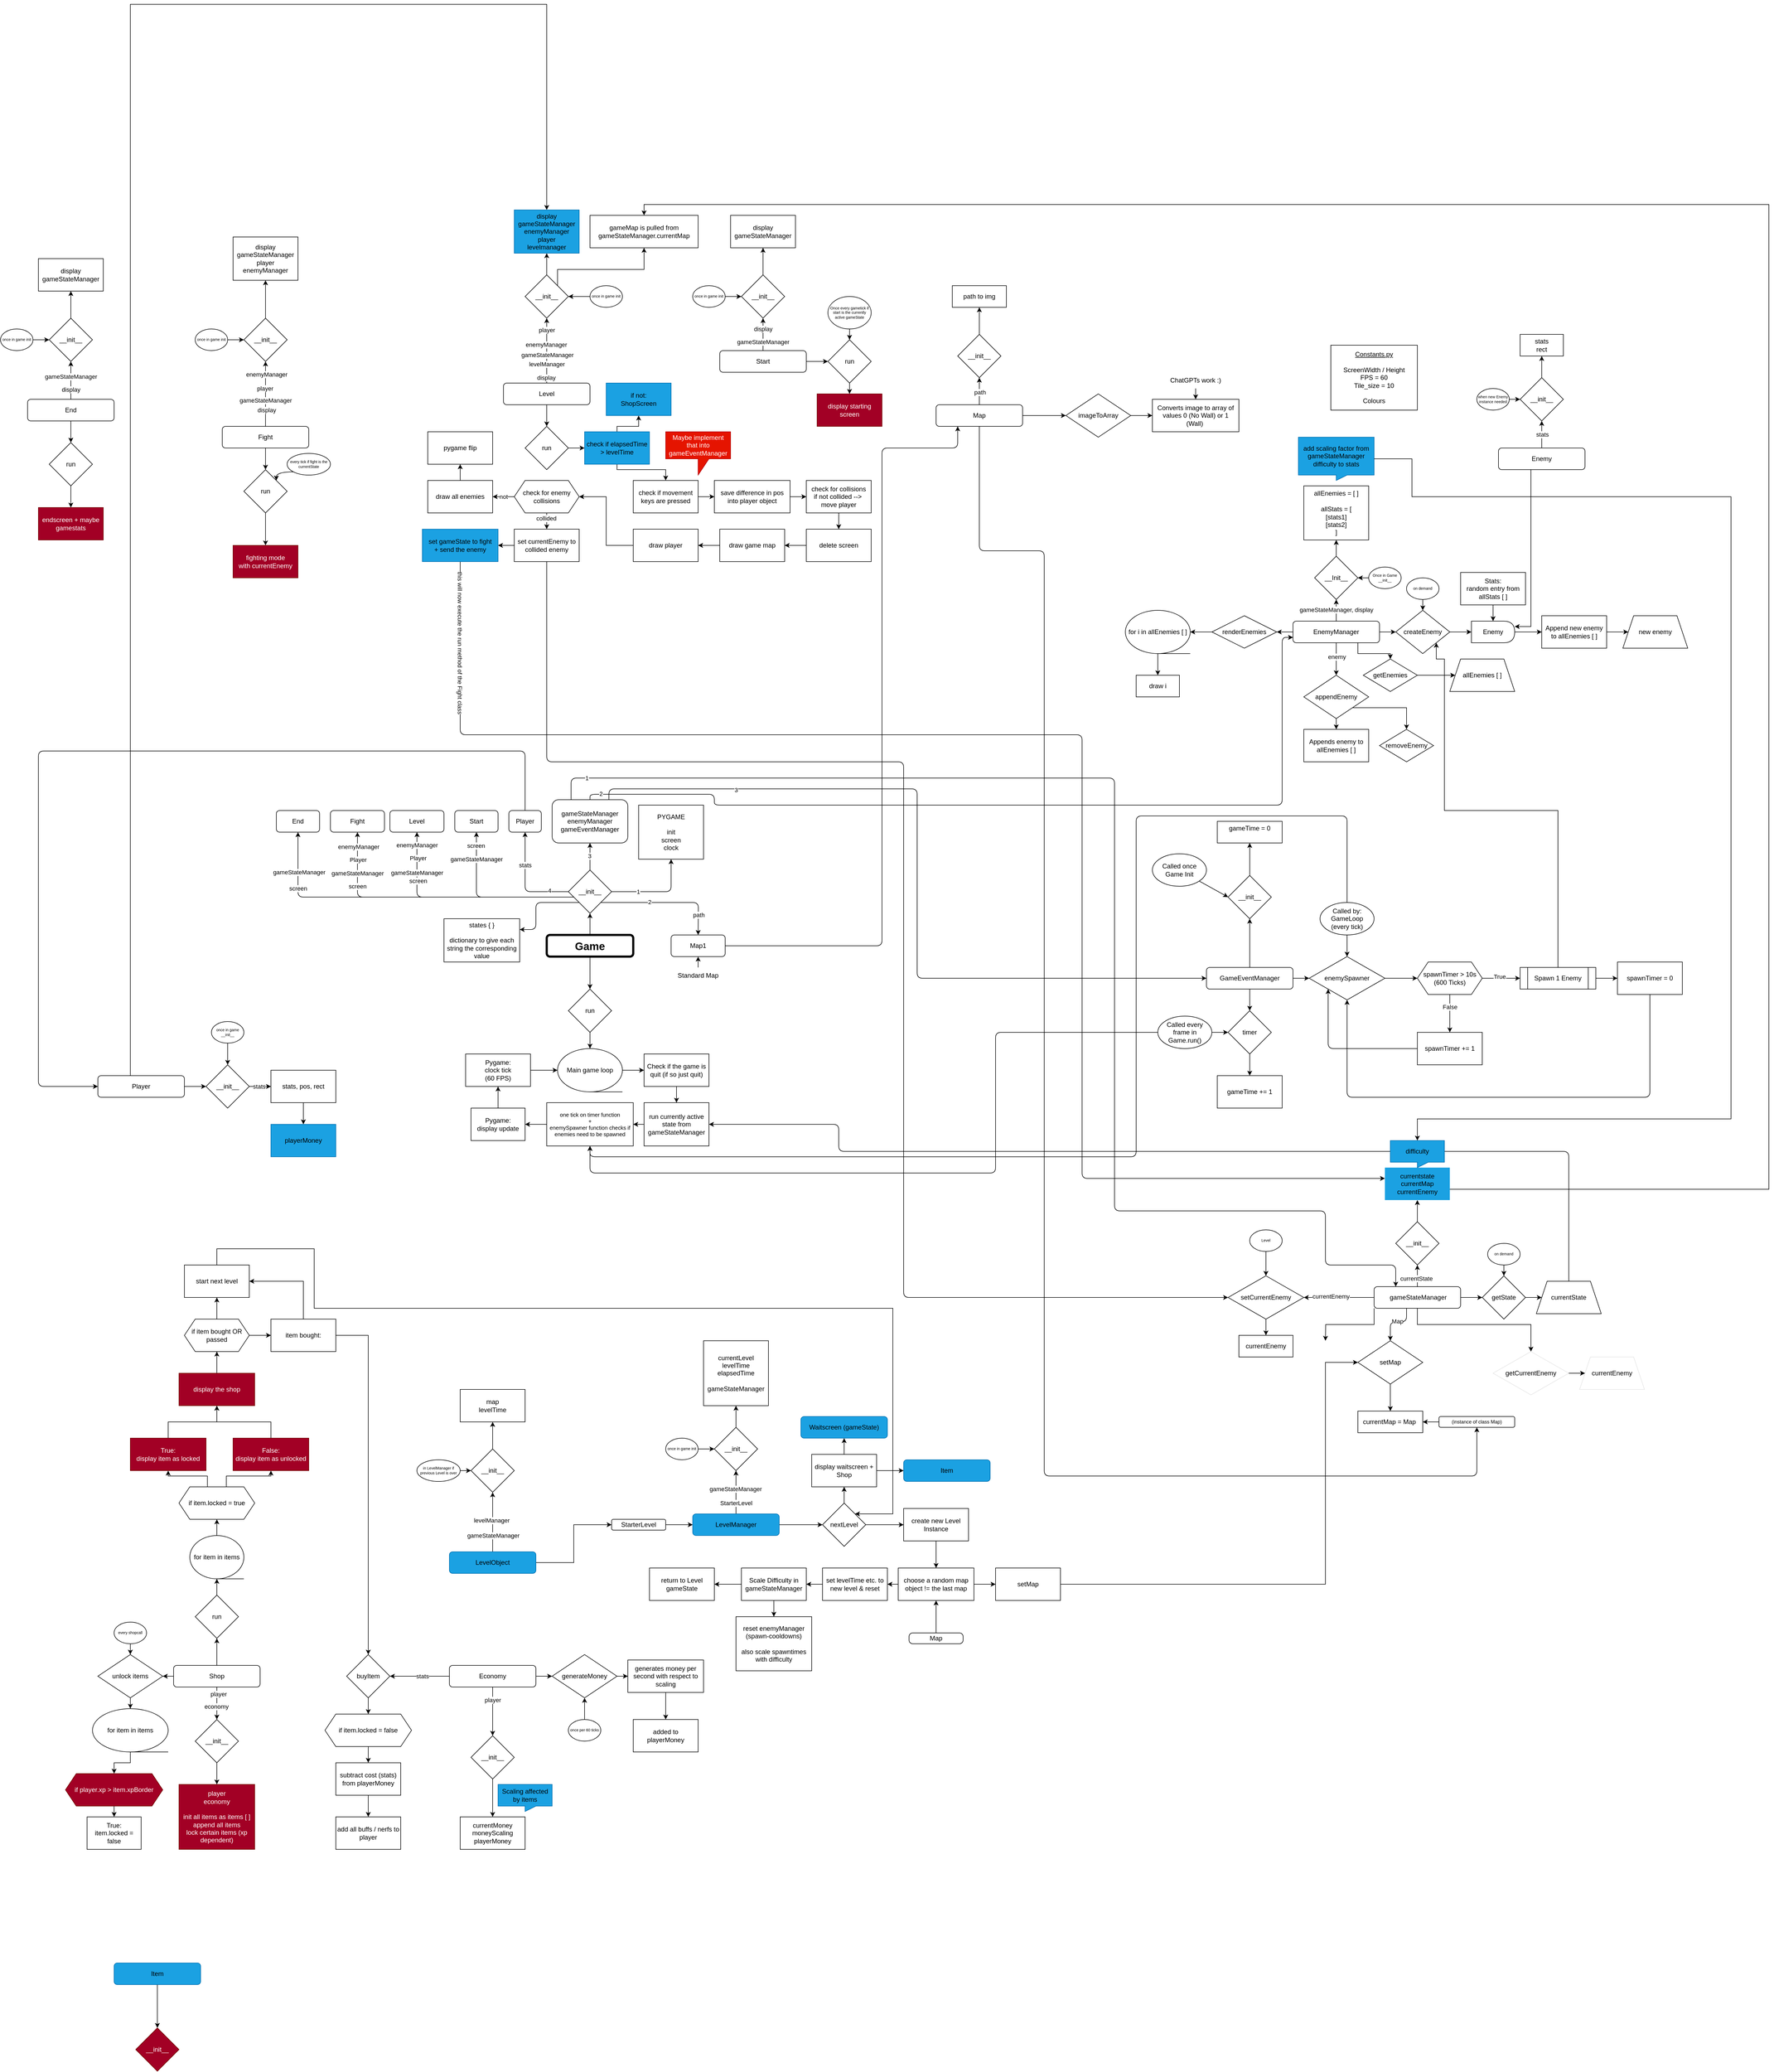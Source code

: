 <mxfile version="28.0.9">
  <diagram id="zhS1jmQ38YQdUPy5dJZc" name="Page-1">
    <mxGraphModel dx="473" dy="3431" grid="1" gridSize="10" guides="1" tooltips="1" connect="1" arrows="1" fold="1" page="1" pageScale="1" pageWidth="1600" pageHeight="1200" math="0" shadow="0">
      <root>
        <mxCell id="0" />
        <mxCell id="1" parent="0" />
        <mxCell id="105" style="edgeStyle=none;html=1;entryX=0;entryY=0.5;entryDx=0;entryDy=0;" parent="1" source="91" edge="1">
          <mxGeometry relative="1" as="geometry">
            <mxPoint x="2450" y="60" as="targetPoint" />
          </mxGeometry>
        </mxCell>
        <mxCell id="ZLR4HSFNZyRXdtr1YlKm-145" style="edgeStyle=orthogonalEdgeStyle;rounded=0;orthogonalLoop=1;jettySize=auto;html=1;entryX=0.5;entryY=0;entryDx=0;entryDy=0;" parent="1" source="91" target="ZLR4HSFNZyRXdtr1YlKm-144" edge="1">
          <mxGeometry relative="1" as="geometry" />
        </mxCell>
        <mxCell id="91" value="GameEventManager" style="rounded=1;whiteSpace=wrap;html=1;" parent="1" vertex="1">
          <mxGeometry x="2260" y="40" width="160" height="40" as="geometry" />
        </mxCell>
        <mxCell id="134" style="edgeStyle=none;html=1;entryX=0.5;entryY=0;entryDx=0;entryDy=0;" parent="1" source="92" target="115" edge="1">
          <mxGeometry relative="1" as="geometry" />
        </mxCell>
        <mxCell id="jQ0S1sjrkv64MWw5Lpih-231" style="edgeStyle=orthogonalEdgeStyle;orthogonalLoop=1;jettySize=auto;html=1;entryX=0.5;entryY=1;entryDx=0;entryDy=0;" parent="1" source="92" target="jQ0S1sjrkv64MWw5Lpih-228" edge="1">
          <mxGeometry relative="1" as="geometry">
            <Array as="points">
              <mxPoint x="2520" y="-240" />
              <mxPoint x="2130" y="-240" />
              <mxPoint x="2130" y="390" />
              <mxPoint x="1120" y="390" />
            </Array>
          </mxGeometry>
        </mxCell>
        <mxCell id="92" value="Called by:&lt;div&gt;GameLoop&lt;/div&gt;&lt;div&gt;(every tick)&lt;/div&gt;" style="ellipse;whiteSpace=wrap;html=1;" parent="1" vertex="1">
          <mxGeometry x="2470" y="-80" width="100" height="60" as="geometry" />
        </mxCell>
        <mxCell id="98" style="edgeStyle=none;html=1;" parent="1" source="96" edge="1">
          <mxGeometry relative="1" as="geometry">
            <mxPoint x="2840" y="60" as="targetPoint" />
          </mxGeometry>
        </mxCell>
        <mxCell id="129" value="True" style="edgeLabel;html=1;align=center;verticalAlign=middle;resizable=0;points=[];" parent="98" vertex="1" connectable="0">
          <mxGeometry x="-0.081" y="3" relative="1" as="geometry">
            <mxPoint as="offset" />
          </mxGeometry>
        </mxCell>
        <mxCell id="99" style="edgeStyle=none;html=1;" parent="1" source="96" edge="1">
          <mxGeometry relative="1" as="geometry">
            <mxPoint x="2710" y="160" as="targetPoint" />
          </mxGeometry>
        </mxCell>
        <mxCell id="127" value="False" style="edgeLabel;html=1;align=center;verticalAlign=middle;resizable=0;points=[];" parent="99" vertex="1" connectable="0">
          <mxGeometry x="-0.345" relative="1" as="geometry">
            <mxPoint as="offset" />
          </mxGeometry>
        </mxCell>
        <mxCell id="96" value="&lt;div&gt;spawnTimer &amp;gt; 10s&lt;br&gt;(600 Ticks)&lt;/div&gt;" style="shape=hexagon;perimeter=hexagonPerimeter2;whiteSpace=wrap;html=1;fixedSize=1;" parent="1" vertex="1">
          <mxGeometry x="2650" y="30" width="120" height="60" as="geometry" />
        </mxCell>
        <mxCell id="111" style="edgeStyle=none;html=1;entryX=0;entryY=0.5;entryDx=0;entryDy=0;" parent="1" source="102" target="110" edge="1">
          <mxGeometry relative="1" as="geometry" />
        </mxCell>
        <mxCell id="Faa3zSD_fbPmVx0ir4o6-187" style="edgeStyle=orthogonalEdgeStyle;rounded=0;orthogonalLoop=1;jettySize=auto;html=1;entryX=1;entryY=1;entryDx=0;entryDy=0;" parent="1" source="102" target="Faa3zSD_fbPmVx0ir4o6-143" edge="1">
          <mxGeometry relative="1" as="geometry">
            <Array as="points">
              <mxPoint x="2910" y="-250" />
              <mxPoint x="2700" y="-250" />
              <mxPoint x="2700" y="-530" />
              <mxPoint x="2685" y="-530" />
            </Array>
          </mxGeometry>
        </mxCell>
        <mxCell id="102" value="Spawn 1 Enemy" style="shape=process;whiteSpace=wrap;html=1;backgroundOutline=1;" parent="1" vertex="1">
          <mxGeometry x="2840" y="40" width="140" height="40" as="geometry" />
        </mxCell>
        <mxCell id="106" style="edgeStyle=none;html=1;entryX=0;entryY=0.5;entryDx=0;entryDy=0;" parent="1" target="96" edge="1">
          <mxGeometry relative="1" as="geometry">
            <mxPoint x="2570" y="60" as="sourcePoint" />
          </mxGeometry>
        </mxCell>
        <mxCell id="112" style="edgeStyle=none;html=1;entryX=0.5;entryY=1;entryDx=0;entryDy=0;" parent="1" source="110" target="115" edge="1">
          <mxGeometry relative="1" as="geometry">
            <mxPoint x="2510" y="80" as="targetPoint" />
            <Array as="points">
              <mxPoint x="3080" y="280" />
              <mxPoint x="2520" y="280" />
            </Array>
          </mxGeometry>
        </mxCell>
        <mxCell id="110" value="spawnTimer = 0" style="rounded=1;whiteSpace=wrap;html=1;arcSize=0;" parent="1" vertex="1">
          <mxGeometry x="3020" y="30" width="120" height="60" as="geometry" />
        </mxCell>
        <mxCell id="114" style="edgeStyle=none;html=1;exitX=0;exitY=0.5;exitDx=0;exitDy=0;entryX=0;entryY=1;entryDx=0;entryDy=0;" parent="1" source="113" target="115" edge="1">
          <mxGeometry relative="1" as="geometry">
            <mxPoint x="2480" y="80" as="targetPoint" />
            <Array as="points">
              <mxPoint x="2485" y="190" />
            </Array>
          </mxGeometry>
        </mxCell>
        <mxCell id="113" value="spawnTimer += 1" style="rounded=1;whiteSpace=wrap;html=1;arcSize=0;" parent="1" vertex="1">
          <mxGeometry x="2650" y="160" width="120" height="60" as="geometry" />
        </mxCell>
        <mxCell id="115" value="enemySpawner" style="rhombus;whiteSpace=wrap;html=1;" parent="1" vertex="1">
          <mxGeometry x="2450" y="20" width="140" height="80" as="geometry" />
        </mxCell>
        <mxCell id="137" style="edgeStyle=none;html=1;exitX=0.5;exitY=0;exitDx=0;exitDy=0;entryX=0.5;entryY=1;entryDx=0;entryDy=0;" parent="1" source="123" target="132" edge="1">
          <mxGeometry relative="1" as="geometry" />
        </mxCell>
        <mxCell id="123" value="__init__" style="rhombus;whiteSpace=wrap;html=1;" parent="1" vertex="1">
          <mxGeometry x="2300" y="-130" width="80" height="80" as="geometry" />
        </mxCell>
        <mxCell id="131" style="edgeStyle=none;html=1;entryX=0.5;entryY=1;entryDx=0;entryDy=0;" parent="1" source="91" target="123" edge="1">
          <mxGeometry relative="1" as="geometry" />
        </mxCell>
        <mxCell id="132" value="gameTime = 0&lt;div&gt;&lt;br&gt;&lt;/div&gt;" style="rounded=0;whiteSpace=wrap;html=1;" parent="1" vertex="1">
          <mxGeometry x="2280" y="-230" width="120" height="40" as="geometry" />
        </mxCell>
        <mxCell id="136" style="edgeStyle=none;html=1;entryX=0;entryY=0.5;entryDx=0;entryDy=0;" parent="1" source="133" target="123" edge="1">
          <mxGeometry relative="1" as="geometry" />
        </mxCell>
        <mxCell id="133" value="Called once&lt;br&gt;Game Init" style="ellipse;whiteSpace=wrap;html=1;" parent="1" vertex="1">
          <mxGeometry x="2160" y="-170" width="100" height="60" as="geometry" />
        </mxCell>
        <mxCell id="ZLR4HSFNZyRXdtr1YlKm-146" style="edgeStyle=orthogonalEdgeStyle;rounded=0;orthogonalLoop=1;jettySize=auto;html=1;entryX=0.5;entryY=0;entryDx=0;entryDy=0;" parent="1" source="ZLR4HSFNZyRXdtr1YlKm-144" target="ZLR4HSFNZyRXdtr1YlKm-147" edge="1">
          <mxGeometry relative="1" as="geometry">
            <mxPoint x="2340" y="250" as="targetPoint" />
          </mxGeometry>
        </mxCell>
        <mxCell id="ZLR4HSFNZyRXdtr1YlKm-144" value="timer" style="rhombus;whiteSpace=wrap;html=1;" parent="1" vertex="1">
          <mxGeometry x="2300" y="120" width="80" height="80" as="geometry" />
        </mxCell>
        <mxCell id="ZLR4HSFNZyRXdtr1YlKm-147" value="gameTime += 1" style="rounded=0;whiteSpace=wrap;html=1;" parent="1" vertex="1">
          <mxGeometry x="2280" y="240" width="120" height="60" as="geometry" />
        </mxCell>
        <mxCell id="ZLR4HSFNZyRXdtr1YlKm-149" style="edgeStyle=orthogonalEdgeStyle;rounded=0;orthogonalLoop=1;jettySize=auto;html=1;entryX=0;entryY=0.5;entryDx=0;entryDy=0;" parent="1" source="ZLR4HSFNZyRXdtr1YlKm-148" target="ZLR4HSFNZyRXdtr1YlKm-144" edge="1">
          <mxGeometry relative="1" as="geometry" />
        </mxCell>
        <mxCell id="jQ0S1sjrkv64MWw5Lpih-230" style="edgeStyle=orthogonalEdgeStyle;orthogonalLoop=1;jettySize=auto;html=1;entryX=0.5;entryY=1;entryDx=0;entryDy=0;" parent="1" source="ZLR4HSFNZyRXdtr1YlKm-148" target="jQ0S1sjrkv64MWw5Lpih-228" edge="1">
          <mxGeometry relative="1" as="geometry">
            <Array as="points">
              <mxPoint x="1870" y="160" />
              <mxPoint x="1870" y="420" />
              <mxPoint x="1120" y="420" />
            </Array>
          </mxGeometry>
        </mxCell>
        <mxCell id="ZLR4HSFNZyRXdtr1YlKm-148" value="Called every frame in Game.run()" style="ellipse;whiteSpace=wrap;html=1;" parent="1" vertex="1">
          <mxGeometry x="2170" y="130" width="100" height="60" as="geometry" />
        </mxCell>
        <mxCell id="Faa3zSD_fbPmVx0ir4o6-139" style="edgeStyle=orthogonalEdgeStyle;rounded=0;orthogonalLoop=1;jettySize=auto;html=1;entryX=0.5;entryY=1;entryDx=0;entryDy=0;" parent="1" source="Faa3zSD_fbPmVx0ir4o6-137" target="Faa3zSD_fbPmVx0ir4o6-138" edge="1">
          <mxGeometry relative="1" as="geometry" />
        </mxCell>
        <mxCell id="Faa3zSD_fbPmVx0ir4o6-140" value="gameStateManager, display" style="edgeLabel;html=1;align=center;verticalAlign=middle;resizable=0;points=[];" parent="Faa3zSD_fbPmVx0ir4o6-139" vertex="1" connectable="0">
          <mxGeometry x="0.045" relative="1" as="geometry">
            <mxPoint as="offset" />
          </mxGeometry>
        </mxCell>
        <mxCell id="Faa3zSD_fbPmVx0ir4o6-144" style="edgeStyle=orthogonalEdgeStyle;rounded=0;orthogonalLoop=1;jettySize=auto;html=1;entryX=0;entryY=0.5;entryDx=0;entryDy=0;" parent="1" source="Faa3zSD_fbPmVx0ir4o6-137" target="Faa3zSD_fbPmVx0ir4o6-143" edge="1">
          <mxGeometry relative="1" as="geometry" />
        </mxCell>
        <mxCell id="Faa3zSD_fbPmVx0ir4o6-162" style="edgeStyle=orthogonalEdgeStyle;rounded=0;orthogonalLoop=1;jettySize=auto;html=1;exitX=0.75;exitY=1;exitDx=0;exitDy=0;entryX=0.5;entryY=0;entryDx=0;entryDy=0;" parent="1" source="Faa3zSD_fbPmVx0ir4o6-137" target="Faa3zSD_fbPmVx0ir4o6-161" edge="1">
          <mxGeometry relative="1" as="geometry" />
        </mxCell>
        <mxCell id="Faa3zSD_fbPmVx0ir4o6-171" style="edgeStyle=orthogonalEdgeStyle;rounded=0;orthogonalLoop=1;jettySize=auto;html=1;" parent="1" source="Faa3zSD_fbPmVx0ir4o6-137" edge="1">
          <mxGeometry relative="1" as="geometry">
            <mxPoint x="2500" y="-500" as="targetPoint" />
          </mxGeometry>
        </mxCell>
        <mxCell id="Faa3zSD_fbPmVx0ir4o6-174" value="enemy" style="edgeLabel;html=1;align=center;verticalAlign=middle;resizable=0;points=[];" parent="Faa3zSD_fbPmVx0ir4o6-171" vertex="1" connectable="0">
          <mxGeometry x="-0.154" y="1" relative="1" as="geometry">
            <mxPoint as="offset" />
          </mxGeometry>
        </mxCell>
        <mxCell id="Faa3zSD_fbPmVx0ir4o6-180" style="edgeStyle=orthogonalEdgeStyle;rounded=0;orthogonalLoop=1;jettySize=auto;html=1;entryX=1;entryY=0.5;entryDx=0;entryDy=0;" parent="1" source="Faa3zSD_fbPmVx0ir4o6-137" target="Faa3zSD_fbPmVx0ir4o6-179" edge="1">
          <mxGeometry relative="1" as="geometry" />
        </mxCell>
        <mxCell id="Faa3zSD_fbPmVx0ir4o6-137" value="EnemyManager" style="rounded=1;whiteSpace=wrap;html=1;" parent="1" vertex="1">
          <mxGeometry x="2420" y="-600" width="160" height="40" as="geometry" />
        </mxCell>
        <mxCell id="Faa3zSD_fbPmVx0ir4o6-142" style="edgeStyle=orthogonalEdgeStyle;rounded=0;orthogonalLoop=1;jettySize=auto;html=1;entryX=0.5;entryY=1;entryDx=0;entryDy=0;" parent="1" source="Faa3zSD_fbPmVx0ir4o6-138" target="Faa3zSD_fbPmVx0ir4o6-141" edge="1">
          <mxGeometry relative="1" as="geometry" />
        </mxCell>
        <mxCell id="Faa3zSD_fbPmVx0ir4o6-138" value="__Init__" style="rhombus;whiteSpace=wrap;html=1;" parent="1" vertex="1">
          <mxGeometry x="2460" y="-720" width="80" height="80" as="geometry" />
        </mxCell>
        <mxCell id="Faa3zSD_fbPmVx0ir4o6-141" value="allEnemies = [ ]&lt;div&gt;&lt;br&gt;&lt;/div&gt;&lt;div&gt;allStats = [&lt;/div&gt;&lt;div&gt;[stats1]&lt;/div&gt;&lt;div&gt;[stats2]&lt;/div&gt;&lt;div&gt;]&lt;/div&gt;" style="rounded=0;whiteSpace=wrap;html=1;" parent="1" vertex="1">
          <mxGeometry x="2440" y="-850" width="120" height="100" as="geometry" />
        </mxCell>
        <mxCell id="Faa3zSD_fbPmVx0ir4o6-154" style="edgeStyle=orthogonalEdgeStyle;rounded=0;orthogonalLoop=1;jettySize=auto;html=1;entryX=0;entryY=0.5;entryDx=0;entryDy=0;" parent="1" source="Faa3zSD_fbPmVx0ir4o6-143" edge="1">
          <mxGeometry relative="1" as="geometry">
            <mxPoint x="2750" y="-580.0" as="targetPoint" />
          </mxGeometry>
        </mxCell>
        <mxCell id="Faa3zSD_fbPmVx0ir4o6-143" value="createEnemy" style="rhombus;whiteSpace=wrap;html=1;" parent="1" vertex="1">
          <mxGeometry x="2610" y="-620" width="100" height="80" as="geometry" />
        </mxCell>
        <mxCell id="Faa3zSD_fbPmVx0ir4o6-146" style="edgeStyle=orthogonalEdgeStyle;rounded=0;orthogonalLoop=1;jettySize=auto;html=1;exitX=0;exitY=0.5;exitDx=0;exitDy=0;entryX=1;entryY=0.5;entryDx=0;entryDy=0;" parent="1" source="Faa3zSD_fbPmVx0ir4o6-145" target="Faa3zSD_fbPmVx0ir4o6-138" edge="1">
          <mxGeometry relative="1" as="geometry" />
        </mxCell>
        <mxCell id="Faa3zSD_fbPmVx0ir4o6-145" value="Once in Game __init__" style="ellipse;whiteSpace=wrap;html=1;fontSize=7;" parent="1" vertex="1">
          <mxGeometry x="2560" y="-700" width="60" height="40" as="geometry" />
        </mxCell>
        <mxCell id="Faa3zSD_fbPmVx0ir4o6-152" style="edgeStyle=orthogonalEdgeStyle;rounded=0;orthogonalLoop=1;jettySize=auto;html=1;exitX=1;exitY=1;exitDx=0;exitDy=0;entryX=0.5;entryY=0;entryDx=0;entryDy=0;" parent="1" source="Faa3zSD_fbPmVx0ir4o6-148" target="Faa3zSD_fbPmVx0ir4o6-143" edge="1">
          <mxGeometry relative="1" as="geometry" />
        </mxCell>
        <mxCell id="Faa3zSD_fbPmVx0ir4o6-148" value="on demand" style="ellipse;whiteSpace=wrap;html=1;fontSize=7;" parent="1" vertex="1">
          <mxGeometry x="2630" y="-680" width="60" height="40" as="geometry" />
        </mxCell>
        <mxCell id="Faa3zSD_fbPmVx0ir4o6-157" style="edgeStyle=orthogonalEdgeStyle;rounded=0;orthogonalLoop=1;jettySize=auto;html=1;" parent="1" source="Faa3zSD_fbPmVx0ir4o6-156" edge="1">
          <mxGeometry relative="1" as="geometry">
            <mxPoint x="2880" y="-580.0" as="targetPoint" />
          </mxGeometry>
        </mxCell>
        <mxCell id="Faa3zSD_fbPmVx0ir4o6-156" value="Enemy" style="shape=delay;whiteSpace=wrap;html=1;" parent="1" vertex="1">
          <mxGeometry x="2750" y="-600" width="80" height="40" as="geometry" />
        </mxCell>
        <mxCell id="Faa3zSD_fbPmVx0ir4o6-159" style="edgeStyle=orthogonalEdgeStyle;rounded=0;orthogonalLoop=1;jettySize=auto;html=1;entryX=0.5;entryY=0;entryDx=0;entryDy=0;" parent="1" source="Faa3zSD_fbPmVx0ir4o6-158" target="Faa3zSD_fbPmVx0ir4o6-156" edge="1">
          <mxGeometry relative="1" as="geometry" />
        </mxCell>
        <mxCell id="Faa3zSD_fbPmVx0ir4o6-158" value="Stats:&lt;br&gt;random entry from allStats [ ]" style="rounded=0;whiteSpace=wrap;html=1;" parent="1" vertex="1">
          <mxGeometry x="2730" y="-690" width="120" height="60" as="geometry" />
        </mxCell>
        <mxCell id="Faa3zSD_fbPmVx0ir4o6-167" style="edgeStyle=orthogonalEdgeStyle;rounded=0;orthogonalLoop=1;jettySize=auto;html=1;" parent="1" source="Faa3zSD_fbPmVx0ir4o6-160" target="Faa3zSD_fbPmVx0ir4o6-166" edge="1">
          <mxGeometry relative="1" as="geometry" />
        </mxCell>
        <mxCell id="Faa3zSD_fbPmVx0ir4o6-160" value="Append new enemy to allEnemies [ ]" style="rounded=0;whiteSpace=wrap;html=1;" parent="1" vertex="1">
          <mxGeometry x="2880" y="-610" width="120" height="60" as="geometry" />
        </mxCell>
        <mxCell id="Faa3zSD_fbPmVx0ir4o6-170" style="edgeStyle=orthogonalEdgeStyle;rounded=0;orthogonalLoop=1;jettySize=auto;html=1;" parent="1" source="Faa3zSD_fbPmVx0ir4o6-161" target="Faa3zSD_fbPmVx0ir4o6-168" edge="1">
          <mxGeometry relative="1" as="geometry" />
        </mxCell>
        <mxCell id="Faa3zSD_fbPmVx0ir4o6-161" value="getEnemies" style="rhombus;whiteSpace=wrap;html=1;" parent="1" vertex="1">
          <mxGeometry x="2550" y="-530" width="100" height="60" as="geometry" />
        </mxCell>
        <mxCell id="Faa3zSD_fbPmVx0ir4o6-166" value="new enemy" style="shape=trapezoid;perimeter=trapezoidPerimeter;whiteSpace=wrap;html=1;fixedSize=1;" parent="1" vertex="1">
          <mxGeometry x="3030" y="-610" width="120" height="60" as="geometry" />
        </mxCell>
        <mxCell id="Faa3zSD_fbPmVx0ir4o6-168" value="allEnemies [ ]" style="shape=trapezoid;perimeter=trapezoidPerimeter;whiteSpace=wrap;html=1;fixedSize=1;" parent="1" vertex="1">
          <mxGeometry x="2710" y="-530" width="120" height="60" as="geometry" />
        </mxCell>
        <mxCell id="Faa3zSD_fbPmVx0ir4o6-176" style="edgeStyle=orthogonalEdgeStyle;rounded=0;orthogonalLoop=1;jettySize=auto;html=1;exitX=0.5;exitY=1;exitDx=0;exitDy=0;entryX=0.5;entryY=0;entryDx=0;entryDy=0;" parent="1" source="Faa3zSD_fbPmVx0ir4o6-172" target="Faa3zSD_fbPmVx0ir4o6-175" edge="1">
          <mxGeometry relative="1" as="geometry" />
        </mxCell>
        <mxCell id="Faa3zSD_fbPmVx0ir4o6-177" style="edgeStyle=orthogonalEdgeStyle;rounded=0;orthogonalLoop=1;jettySize=auto;html=1;exitX=1;exitY=1;exitDx=0;exitDy=0;entryX=0.5;entryY=0;entryDx=0;entryDy=0;" parent="1" source="Faa3zSD_fbPmVx0ir4o6-172" target="Faa3zSD_fbPmVx0ir4o6-178" edge="1">
          <mxGeometry relative="1" as="geometry">
            <mxPoint x="2620" y="-400" as="targetPoint" />
          </mxGeometry>
        </mxCell>
        <mxCell id="Faa3zSD_fbPmVx0ir4o6-172" value="appendEnemy" style="rhombus;whiteSpace=wrap;html=1;" parent="1" vertex="1">
          <mxGeometry x="2440" y="-500" width="120" height="80" as="geometry" />
        </mxCell>
        <mxCell id="Faa3zSD_fbPmVx0ir4o6-175" value="Appends enemy to allEnemies [ ]" style="rounded=0;whiteSpace=wrap;html=1;" parent="1" vertex="1">
          <mxGeometry x="2440" y="-400" width="120" height="60" as="geometry" />
        </mxCell>
        <mxCell id="Faa3zSD_fbPmVx0ir4o6-178" value="removeEnemy" style="rhombus;whiteSpace=wrap;html=1;" parent="1" vertex="1">
          <mxGeometry x="2580" y="-400" width="100" height="60" as="geometry" />
        </mxCell>
        <mxCell id="Faa3zSD_fbPmVx0ir4o6-181" style="edgeStyle=orthogonalEdgeStyle;rounded=0;orthogonalLoop=1;jettySize=auto;html=1;entryX=1;entryY=0.5;entryDx=0;entryDy=0;" parent="1" source="Faa3zSD_fbPmVx0ir4o6-179" target="Faa3zSD_fbPmVx0ir4o6-182" edge="1">
          <mxGeometry relative="1" as="geometry">
            <mxPoint x="2230" y="-580.0" as="targetPoint" />
          </mxGeometry>
        </mxCell>
        <mxCell id="Faa3zSD_fbPmVx0ir4o6-179" value="renderEnemies" style="rhombus;whiteSpace=wrap;html=1;" parent="1" vertex="1">
          <mxGeometry x="2270" y="-610" width="120" height="60" as="geometry" />
        </mxCell>
        <mxCell id="Faa3zSD_fbPmVx0ir4o6-184" style="edgeStyle=orthogonalEdgeStyle;rounded=0;orthogonalLoop=1;jettySize=auto;html=1;entryX=0.5;entryY=0;entryDx=0;entryDy=0;" parent="1" source="Faa3zSD_fbPmVx0ir4o6-182" target="Faa3zSD_fbPmVx0ir4o6-185" edge="1">
          <mxGeometry relative="1" as="geometry">
            <mxPoint x="2170" y="-510.0" as="targetPoint" />
          </mxGeometry>
        </mxCell>
        <mxCell id="Faa3zSD_fbPmVx0ir4o6-182" value="for i in allEnemies [ ]" style="shape=tapeData;whiteSpace=wrap;html=1;perimeter=ellipsePerimeter;" parent="1" vertex="1">
          <mxGeometry x="2110" y="-620" width="120" height="80" as="geometry" />
        </mxCell>
        <mxCell id="Faa3zSD_fbPmVx0ir4o6-185" value="draw i" style="rounded=0;whiteSpace=wrap;html=1;" parent="1" vertex="1">
          <mxGeometry x="2130" y="-500" width="80" height="40" as="geometry" />
        </mxCell>
        <mxCell id="Faa3zSD_fbPmVx0ir4o6-191" style="edgeStyle=orthogonalEdgeStyle;rounded=0;orthogonalLoop=1;jettySize=auto;html=1;entryX=0.5;entryY=1;entryDx=0;entryDy=0;" parent="1" source="Faa3zSD_fbPmVx0ir4o6-189" target="Faa3zSD_fbPmVx0ir4o6-190" edge="1">
          <mxGeometry relative="1" as="geometry" />
        </mxCell>
        <mxCell id="Faa3zSD_fbPmVx0ir4o6-192" value="currentState" style="edgeLabel;html=1;align=center;verticalAlign=middle;resizable=0;points=[];" parent="Faa3zSD_fbPmVx0ir4o6-191" vertex="1" connectable="0">
          <mxGeometry x="-0.25" y="2" relative="1" as="geometry">
            <mxPoint as="offset" />
          </mxGeometry>
        </mxCell>
        <mxCell id="Faa3zSD_fbPmVx0ir4o6-196" value="" style="edgeStyle=orthogonalEdgeStyle;rounded=0;orthogonalLoop=1;jettySize=auto;html=1;" parent="1" source="Faa3zSD_fbPmVx0ir4o6-189" target="Faa3zSD_fbPmVx0ir4o6-195" edge="1">
          <mxGeometry relative="1" as="geometry" />
        </mxCell>
        <mxCell id="Faa3zSD_fbPmVx0ir4o6-202" value="" style="edgeStyle=orthogonalEdgeStyle;rounded=0;orthogonalLoop=1;jettySize=auto;html=1;" parent="1" source="Faa3zSD_fbPmVx0ir4o6-189" target="Faa3zSD_fbPmVx0ir4o6-201" edge="1">
          <mxGeometry relative="1" as="geometry">
            <Array as="points">
              <mxPoint x="2650" y="700" />
              <mxPoint x="2860" y="700" />
            </Array>
          </mxGeometry>
        </mxCell>
        <mxCell id="Faa3zSD_fbPmVx0ir4o6-206" value="" style="edgeStyle=orthogonalEdgeStyle;rounded=0;orthogonalLoop=1;jettySize=auto;html=1;" parent="1" source="Faa3zSD_fbPmVx0ir4o6-189" target="Faa3zSD_fbPmVx0ir4o6-205" edge="1">
          <mxGeometry relative="1" as="geometry" />
        </mxCell>
        <mxCell id="Faa3zSD_fbPmVx0ir4o6-211" value="currentEnemy" style="edgeLabel;html=1;align=center;verticalAlign=middle;resizable=0;points=[];" parent="Faa3zSD_fbPmVx0ir4o6-206" vertex="1" connectable="0">
          <mxGeometry x="0.229" y="-2" relative="1" as="geometry">
            <mxPoint as="offset" />
          </mxGeometry>
        </mxCell>
        <mxCell id="jQ0S1sjrkv64MWw5Lpih-173" style="edgeStyle=orthogonalEdgeStyle;orthogonalLoop=1;jettySize=auto;html=1;entryX=0.5;entryY=0;entryDx=0;entryDy=0;" parent="1" source="Faa3zSD_fbPmVx0ir4o6-189" target="jQ0S1sjrkv64MWw5Lpih-170" edge="1">
          <mxGeometry relative="1" as="geometry">
            <Array as="points">
              <mxPoint x="2630" y="695" />
              <mxPoint x="2600" y="695" />
            </Array>
          </mxGeometry>
        </mxCell>
        <mxCell id="jQ0S1sjrkv64MWw5Lpih-174" value="Map" style="edgeLabel;html=1;align=center;verticalAlign=middle;resizable=0;points=[];" parent="jQ0S1sjrkv64MWw5Lpih-173" vertex="1" connectable="0">
          <mxGeometry x="-0.052" y="-1" relative="1" as="geometry">
            <mxPoint as="offset" />
          </mxGeometry>
        </mxCell>
        <mxCell id="ZxI0pZtnVVtaEu84dcl1-180" style="edgeStyle=orthogonalEdgeStyle;rounded=0;orthogonalLoop=1;jettySize=auto;html=1;exitX=0;exitY=1;exitDx=0;exitDy=0;entryX=0.5;entryY=0;entryDx=0;entryDy=0;" parent="1" source="Faa3zSD_fbPmVx0ir4o6-189" edge="1">
          <mxGeometry relative="1" as="geometry">
            <mxPoint x="2480" y="730" as="targetPoint" />
          </mxGeometry>
        </mxCell>
        <mxCell id="Faa3zSD_fbPmVx0ir4o6-189" value="&amp;nbsp;gameStateManager" style="rounded=1;whiteSpace=wrap;html=1;" parent="1" vertex="1">
          <mxGeometry x="2570" y="630" width="160" height="40" as="geometry" />
        </mxCell>
        <mxCell id="Faa3zSD_fbPmVx0ir4o6-194" value="" style="edgeStyle=orthogonalEdgeStyle;rounded=0;orthogonalLoop=1;jettySize=auto;html=1;" parent="1" source="Faa3zSD_fbPmVx0ir4o6-190" target="Faa3zSD_fbPmVx0ir4o6-193" edge="1">
          <mxGeometry relative="1" as="geometry" />
        </mxCell>
        <mxCell id="Faa3zSD_fbPmVx0ir4o6-190" value="__init__" style="rhombus;whiteSpace=wrap;html=1;" parent="1" vertex="1">
          <mxGeometry x="2610" y="510" width="80" height="80" as="geometry" />
        </mxCell>
        <mxCell id="H571ShLeuEKJ3_KJQBEq-167" style="edgeStyle=orthogonalEdgeStyle;rounded=0;orthogonalLoop=1;jettySize=auto;html=1;entryX=0.5;entryY=0;entryDx=0;entryDy=0;" parent="1" source="Faa3zSD_fbPmVx0ir4o6-193" target="H571ShLeuEKJ3_KJQBEq-165" edge="1">
          <mxGeometry relative="1" as="geometry">
            <Array as="points">
              <mxPoint x="3300" y="450" />
              <mxPoint x="3300" y="-1370" />
              <mxPoint x="1220" y="-1370" />
            </Array>
          </mxGeometry>
        </mxCell>
        <mxCell id="Faa3zSD_fbPmVx0ir4o6-193" value="currentstate&lt;div&gt;currentMap&lt;/div&gt;&lt;div&gt;currentEnemy&lt;/div&gt;" style="rounded=0;whiteSpace=wrap;html=1;fillColor=#1ba1e2;fontColor=default;strokeColor=none;" parent="1" vertex="1">
          <mxGeometry x="2590" y="410" width="120" height="60" as="geometry" />
        </mxCell>
        <mxCell id="Faa3zSD_fbPmVx0ir4o6-200" value="" style="edgeStyle=orthogonalEdgeStyle;rounded=0;orthogonalLoop=1;jettySize=auto;html=1;" parent="1" source="Faa3zSD_fbPmVx0ir4o6-195" target="Faa3zSD_fbPmVx0ir4o6-199" edge="1">
          <mxGeometry relative="1" as="geometry" />
        </mxCell>
        <mxCell id="Faa3zSD_fbPmVx0ir4o6-195" value="getState" style="rhombus;whiteSpace=wrap;html=1;" parent="1" vertex="1">
          <mxGeometry x="2770" y="610" width="80" height="80" as="geometry" />
        </mxCell>
        <mxCell id="Faa3zSD_fbPmVx0ir4o6-198" value="" style="edgeStyle=orthogonalEdgeStyle;rounded=0;orthogonalLoop=1;jettySize=auto;html=1;" parent="1" source="Faa3zSD_fbPmVx0ir4o6-197" target="Faa3zSD_fbPmVx0ir4o6-195" edge="1">
          <mxGeometry relative="1" as="geometry" />
        </mxCell>
        <mxCell id="Faa3zSD_fbPmVx0ir4o6-197" value="on demand" style="ellipse;whiteSpace=wrap;html=1;fontSize=7;" parent="1" vertex="1">
          <mxGeometry x="2780" y="550" width="60" height="40" as="geometry" />
        </mxCell>
        <mxCell id="jQ0S1sjrkv64MWw5Lpih-226" style="edgeStyle=orthogonalEdgeStyle;orthogonalLoop=1;jettySize=auto;html=1;entryX=1;entryY=0.5;entryDx=0;entryDy=0;" parent="1" source="Faa3zSD_fbPmVx0ir4o6-199" target="jQ0S1sjrkv64MWw5Lpih-225" edge="1">
          <mxGeometry relative="1" as="geometry">
            <Array as="points">
              <mxPoint x="2930" y="380" />
              <mxPoint x="1580" y="380" />
              <mxPoint x="1580" y="330" />
            </Array>
          </mxGeometry>
        </mxCell>
        <mxCell id="Faa3zSD_fbPmVx0ir4o6-199" value="currentState" style="shape=trapezoid;perimeter=trapezoidPerimeter;whiteSpace=wrap;html=1;fixedSize=1;" parent="1" vertex="1">
          <mxGeometry x="2870" y="620" width="120" height="60" as="geometry" />
        </mxCell>
        <mxCell id="Faa3zSD_fbPmVx0ir4o6-204" value="" style="edgeStyle=orthogonalEdgeStyle;rounded=0;orthogonalLoop=1;jettySize=auto;html=1;" parent="1" source="Faa3zSD_fbPmVx0ir4o6-201" target="Faa3zSD_fbPmVx0ir4o6-203" edge="1">
          <mxGeometry relative="1" as="geometry" />
        </mxCell>
        <mxCell id="Faa3zSD_fbPmVx0ir4o6-201" value="getCurrentEnemy" style="rhombus;whiteSpace=wrap;html=1;opacity=10;" parent="1" vertex="1">
          <mxGeometry x="2790" y="750" width="140" height="80" as="geometry" />
        </mxCell>
        <mxCell id="Faa3zSD_fbPmVx0ir4o6-203" value="currentEnemy" style="shape=trapezoid;perimeter=trapezoidPerimeter;whiteSpace=wrap;html=1;fixedSize=1;opacity=10;" parent="1" vertex="1">
          <mxGeometry x="2950" y="760" width="120" height="60" as="geometry" />
        </mxCell>
        <mxCell id="Faa3zSD_fbPmVx0ir4o6-212" value="" style="edgeStyle=orthogonalEdgeStyle;rounded=0;orthogonalLoop=1;jettySize=auto;html=1;" parent="1" source="Faa3zSD_fbPmVx0ir4o6-205" target="Faa3zSD_fbPmVx0ir4o6-210" edge="1">
          <mxGeometry relative="1" as="geometry" />
        </mxCell>
        <mxCell id="Faa3zSD_fbPmVx0ir4o6-205" value="setCurrentEnemy" style="rhombus;whiteSpace=wrap;html=1;" parent="1" vertex="1">
          <mxGeometry x="2300" y="610" width="140" height="80" as="geometry" />
        </mxCell>
        <mxCell id="Faa3zSD_fbPmVx0ir4o6-208" style="edgeStyle=orthogonalEdgeStyle;rounded=0;orthogonalLoop=1;jettySize=auto;html=1;entryX=0.5;entryY=0;entryDx=0;entryDy=0;" parent="1" source="Faa3zSD_fbPmVx0ir4o6-207" target="Faa3zSD_fbPmVx0ir4o6-205" edge="1">
          <mxGeometry relative="1" as="geometry" />
        </mxCell>
        <mxCell id="Faa3zSD_fbPmVx0ir4o6-207" value="Level" style="ellipse;whiteSpace=wrap;html=1;fontSize=7;" parent="1" vertex="1">
          <mxGeometry x="2340" y="525" width="60" height="40" as="geometry" />
        </mxCell>
        <mxCell id="Faa3zSD_fbPmVx0ir4o6-210" value="currentEnemy" style="rounded=0;whiteSpace=wrap;html=1;" parent="1" vertex="1">
          <mxGeometry x="2320" y="720" width="100" height="40" as="geometry" />
        </mxCell>
        <mxCell id="Faa3zSD_fbPmVx0ir4o6-215" value="" style="edgeStyle=orthogonalEdgeStyle;rounded=0;orthogonalLoop=1;jettySize=auto;html=1;" parent="1" source="Faa3zSD_fbPmVx0ir4o6-213" target="Faa3zSD_fbPmVx0ir4o6-214" edge="1">
          <mxGeometry relative="1" as="geometry" />
        </mxCell>
        <mxCell id="Faa3zSD_fbPmVx0ir4o6-218" value="stats" style="edgeLabel;html=1;align=center;verticalAlign=middle;resizable=0;points=[];" parent="Faa3zSD_fbPmVx0ir4o6-215" vertex="1" connectable="0">
          <mxGeometry x="-0.009" y="-1" relative="1" as="geometry">
            <mxPoint as="offset" />
          </mxGeometry>
        </mxCell>
        <mxCell id="Faa3zSD_fbPmVx0ir4o6-221" style="edgeStyle=orthogonalEdgeStyle;rounded=0;orthogonalLoop=1;jettySize=auto;html=1;entryX=1;entryY=0.25;entryDx=0;entryDy=0;" parent="1" source="Faa3zSD_fbPmVx0ir4o6-213" target="Faa3zSD_fbPmVx0ir4o6-156" edge="1">
          <mxGeometry relative="1" as="geometry">
            <Array as="points">
              <mxPoint x="2860" y="-590" />
            </Array>
          </mxGeometry>
        </mxCell>
        <mxCell id="Faa3zSD_fbPmVx0ir4o6-213" value="Enemy" style="rounded=1;whiteSpace=wrap;html=1;" parent="1" vertex="1">
          <mxGeometry x="2800" y="-920" width="160" height="40" as="geometry" />
        </mxCell>
        <mxCell id="Faa3zSD_fbPmVx0ir4o6-220" style="edgeStyle=orthogonalEdgeStyle;rounded=0;orthogonalLoop=1;jettySize=auto;html=1;entryX=0.5;entryY=1;entryDx=0;entryDy=0;" parent="1" source="Faa3zSD_fbPmVx0ir4o6-214" target="Faa3zSD_fbPmVx0ir4o6-219" edge="1">
          <mxGeometry relative="1" as="geometry" />
        </mxCell>
        <mxCell id="Faa3zSD_fbPmVx0ir4o6-214" value="__init__" style="rhombus;whiteSpace=wrap;html=1;" parent="1" vertex="1">
          <mxGeometry x="2840" y="-1050" width="80" height="80" as="geometry" />
        </mxCell>
        <mxCell id="Faa3zSD_fbPmVx0ir4o6-217" value="" style="edgeStyle=orthogonalEdgeStyle;rounded=0;orthogonalLoop=1;jettySize=auto;html=1;" parent="1" source="Faa3zSD_fbPmVx0ir4o6-216" target="Faa3zSD_fbPmVx0ir4o6-214" edge="1">
          <mxGeometry relative="1" as="geometry" />
        </mxCell>
        <mxCell id="Faa3zSD_fbPmVx0ir4o6-216" value="when new Enemy instance needed" style="ellipse;whiteSpace=wrap;html=1;fontSize=7;" parent="1" vertex="1">
          <mxGeometry x="2760" y="-1030" width="60" height="40" as="geometry" />
        </mxCell>
        <mxCell id="Faa3zSD_fbPmVx0ir4o6-219" value="stats&lt;div&gt;rect&lt;/div&gt;" style="rounded=0;whiteSpace=wrap;html=1;" parent="1" vertex="1">
          <mxGeometry x="2840" y="-1130" width="80" height="40" as="geometry" />
        </mxCell>
        <mxCell id="Faa3zSD_fbPmVx0ir4o6-225" value="" style="edgeStyle=orthogonalEdgeStyle;rounded=0;orthogonalLoop=1;jettySize=auto;html=1;" parent="1" source="Faa3zSD_fbPmVx0ir4o6-222" target="Faa3zSD_fbPmVx0ir4o6-223" edge="1">
          <mxGeometry relative="1" as="geometry" />
        </mxCell>
        <mxCell id="H571ShLeuEKJ3_KJQBEq-174" style="edgeStyle=orthogonalEdgeStyle;rounded=0;orthogonalLoop=1;jettySize=auto;html=1;exitX=0.5;exitY=0;exitDx=0;exitDy=0;entryX=0.5;entryY=0;entryDx=0;entryDy=0;" parent="1" source="Faa3zSD_fbPmVx0ir4o6-222" target="H571ShLeuEKJ3_KJQBEq-158" edge="1">
          <mxGeometry relative="1" as="geometry">
            <Array as="points">
              <mxPoint x="270" y="240" />
              <mxPoint x="270" y="-1740" />
              <mxPoint x="1040" y="-1740" />
            </Array>
          </mxGeometry>
        </mxCell>
        <mxCell id="Faa3zSD_fbPmVx0ir4o6-222" value="Player" style="rounded=1;whiteSpace=wrap;html=1;" parent="1" vertex="1">
          <mxGeometry x="210" y="240" width="160" height="40" as="geometry" />
        </mxCell>
        <mxCell id="Faa3zSD_fbPmVx0ir4o6-229" value="" style="edgeStyle=orthogonalEdgeStyle;rounded=0;orthogonalLoop=1;jettySize=auto;html=1;" parent="1" source="Faa3zSD_fbPmVx0ir4o6-223" target="Faa3zSD_fbPmVx0ir4o6-228" edge="1">
          <mxGeometry relative="1" as="geometry" />
        </mxCell>
        <mxCell id="Faa3zSD_fbPmVx0ir4o6-230" value="stats" style="edgeLabel;html=1;align=center;verticalAlign=middle;resizable=0;points=[];" parent="Faa3zSD_fbPmVx0ir4o6-229" vertex="1" connectable="0">
          <mxGeometry x="-0.136" relative="1" as="geometry">
            <mxPoint as="offset" />
          </mxGeometry>
        </mxCell>
        <mxCell id="Faa3zSD_fbPmVx0ir4o6-223" value="__init__" style="rhombus;whiteSpace=wrap;html=1;" parent="1" vertex="1">
          <mxGeometry x="410" y="220" width="80" height="80" as="geometry" />
        </mxCell>
        <mxCell id="Faa3zSD_fbPmVx0ir4o6-227" value="" style="edgeStyle=orthogonalEdgeStyle;rounded=0;orthogonalLoop=1;jettySize=auto;html=1;" parent="1" source="Faa3zSD_fbPmVx0ir4o6-226" target="Faa3zSD_fbPmVx0ir4o6-223" edge="1">
          <mxGeometry relative="1" as="geometry" />
        </mxCell>
        <mxCell id="Faa3zSD_fbPmVx0ir4o6-226" value="once in game __init__" style="ellipse;whiteSpace=wrap;html=1;fontSize=7;" parent="1" vertex="1">
          <mxGeometry x="420" y="140" width="60" height="40" as="geometry" />
        </mxCell>
        <mxCell id="ZxI0pZtnVVtaEu84dcl1-242" value="" style="edgeStyle=orthogonalEdgeStyle;rounded=0;orthogonalLoop=1;jettySize=auto;html=1;" parent="1" source="Faa3zSD_fbPmVx0ir4o6-228" target="ZxI0pZtnVVtaEu84dcl1-241" edge="1">
          <mxGeometry relative="1" as="geometry" />
        </mxCell>
        <mxCell id="Faa3zSD_fbPmVx0ir4o6-228" value="stats, pos,&amp;nbsp;&lt;span style=&quot;background-color: transparent; color: light-dark(rgb(0, 0, 0), rgb(255, 255, 255));&quot;&gt;rect&lt;/span&gt;" style="rounded=0;whiteSpace=wrap;html=1;" parent="1" vertex="1">
          <mxGeometry x="530" y="230" width="120" height="60" as="geometry" />
        </mxCell>
        <mxCell id="Faa3zSD_fbPmVx0ir4o6-231" value="&lt;u&gt;Constants.py&lt;/u&gt;&lt;div&gt;&lt;u&gt;&lt;br&gt;&lt;/u&gt;&lt;/div&gt;&lt;div&gt;ScreenWidth / Height&lt;/div&gt;&lt;div&gt;FPS = 60&lt;/div&gt;&lt;div&gt;Tile_size = 10&lt;/div&gt;&lt;div&gt;&lt;br&gt;&lt;/div&gt;&lt;div&gt;Colours&lt;/div&gt;" style="rounded=0;whiteSpace=wrap;html=1;" parent="1" vertex="1">
          <mxGeometry x="2490" y="-1110" width="160" height="120" as="geometry" />
        </mxCell>
        <mxCell id="jQ0S1sjrkv64MWw5Lpih-139" value="" style="edgeStyle=orthogonalEdgeStyle;rounded=0;orthogonalLoop=1;jettySize=auto;html=1;" parent="1" source="jQ0S1sjrkv64MWw5Lpih-137" target="jQ0S1sjrkv64MWw5Lpih-138" edge="1">
          <mxGeometry relative="1" as="geometry" />
        </mxCell>
        <mxCell id="jQ0S1sjrkv64MWw5Lpih-220" style="edgeStyle=orthogonalEdgeStyle;orthogonalLoop=1;jettySize=auto;html=1;entryX=0.5;entryY=0;entryDx=0;entryDy=0;" parent="1" source="jQ0S1sjrkv64MWw5Lpih-137" target="jQ0S1sjrkv64MWw5Lpih-219" edge="1">
          <mxGeometry relative="1" as="geometry" />
        </mxCell>
        <mxCell id="jQ0S1sjrkv64MWw5Lpih-137" value="Game" style="rounded=1;whiteSpace=wrap;html=1;strokeWidth=4;fontSize=20;fontStyle=1" parent="1" vertex="1">
          <mxGeometry x="1040" y="-20" width="160" height="40" as="geometry" />
        </mxCell>
        <mxCell id="jQ0S1sjrkv64MWw5Lpih-141" style="edgeStyle=orthogonalEdgeStyle;orthogonalLoop=1;jettySize=auto;html=1;entryX=0.5;entryY=1;entryDx=0;entryDy=0;" parent="1" source="jQ0S1sjrkv64MWw5Lpih-138" target="jQ0S1sjrkv64MWw5Lpih-140" edge="1">
          <mxGeometry relative="1" as="geometry" />
        </mxCell>
        <mxCell id="jQ0S1sjrkv64MWw5Lpih-184" value="1" style="edgeLabel;html=1;align=center;verticalAlign=middle;resizable=0;points=[];" parent="jQ0S1sjrkv64MWw5Lpih-141" vertex="1" connectable="0">
          <mxGeometry x="-0.423" relative="1" as="geometry">
            <mxPoint as="offset" />
          </mxGeometry>
        </mxCell>
        <mxCell id="jQ0S1sjrkv64MWw5Lpih-143" value="" style="edgeStyle=orthogonalEdgeStyle;orthogonalLoop=1;jettySize=auto;html=1;" parent="1" source="jQ0S1sjrkv64MWw5Lpih-138" target="jQ0S1sjrkv64MWw5Lpih-142" edge="1">
          <mxGeometry relative="1" as="geometry" />
        </mxCell>
        <mxCell id="jQ0S1sjrkv64MWw5Lpih-186" value="3" style="edgeLabel;html=1;align=center;verticalAlign=middle;resizable=0;points=[];" parent="jQ0S1sjrkv64MWw5Lpih-143" vertex="1" connectable="0">
          <mxGeometry x="0.058" y="1" relative="1" as="geometry">
            <mxPoint as="offset" />
          </mxGeometry>
        </mxCell>
        <mxCell id="jQ0S1sjrkv64MWw5Lpih-153" style="edgeStyle=orthogonalEdgeStyle;orthogonalLoop=1;jettySize=auto;html=1;entryX=0.5;entryY=1;entryDx=0;entryDy=0;" parent="1" source="jQ0S1sjrkv64MWw5Lpih-138" target="jQ0S1sjrkv64MWw5Lpih-152" edge="1">
          <mxGeometry relative="1" as="geometry" />
        </mxCell>
        <mxCell id="jQ0S1sjrkv64MWw5Lpih-156" value="stats" style="edgeLabel;html=1;align=center;verticalAlign=middle;resizable=0;points=[];" parent="jQ0S1sjrkv64MWw5Lpih-153" vertex="1" connectable="0">
          <mxGeometry x="0.365" relative="1" as="geometry">
            <mxPoint as="offset" />
          </mxGeometry>
        </mxCell>
        <mxCell id="jQ0S1sjrkv64MWw5Lpih-187" value="4" style="edgeLabel;html=1;align=center;verticalAlign=middle;resizable=0;points=[];" parent="jQ0S1sjrkv64MWw5Lpih-153" vertex="1" connectable="0">
          <mxGeometry x="-0.633" y="-2" relative="1" as="geometry">
            <mxPoint as="offset" />
          </mxGeometry>
        </mxCell>
        <mxCell id="jQ0S1sjrkv64MWw5Lpih-181" style="edgeStyle=orthogonalEdgeStyle;orthogonalLoop=1;jettySize=auto;html=1;exitX=1;exitY=1;exitDx=0;exitDy=0;" parent="1" source="jQ0S1sjrkv64MWw5Lpih-138" edge="1">
          <mxGeometry relative="1" as="geometry">
            <mxPoint x="1320" y="-20" as="targetPoint" />
          </mxGeometry>
        </mxCell>
        <mxCell id="jQ0S1sjrkv64MWw5Lpih-185" value="2" style="edgeLabel;html=1;align=center;verticalAlign=middle;resizable=0;points=[];" parent="jQ0S1sjrkv64MWw5Lpih-181" vertex="1" connectable="0">
          <mxGeometry x="-0.251" y="1" relative="1" as="geometry">
            <mxPoint as="offset" />
          </mxGeometry>
        </mxCell>
        <mxCell id="jQ0S1sjrkv64MWw5Lpih-190" value="path" style="edgeLabel;html=1;align=center;verticalAlign=middle;resizable=0;points=[];" parent="jQ0S1sjrkv64MWw5Lpih-181" vertex="1" connectable="0">
          <mxGeometry x="0.687" relative="1" as="geometry">
            <mxPoint as="offset" />
          </mxGeometry>
        </mxCell>
        <mxCell id="jQ0S1sjrkv64MWw5Lpih-193" style="edgeStyle=orthogonalEdgeStyle;orthogonalLoop=1;jettySize=auto;html=1;exitX=0;exitY=1;exitDx=0;exitDy=0;entryX=0.5;entryY=1;entryDx=0;entryDy=0;" parent="1" source="jQ0S1sjrkv64MWw5Lpih-138" target="jQ0S1sjrkv64MWw5Lpih-195" edge="1">
          <mxGeometry relative="1" as="geometry">
            <mxPoint x="880" y="-200" as="targetPoint" />
            <Array as="points">
              <mxPoint x="1100" y="-90" />
              <mxPoint x="910" y="-90" />
            </Array>
          </mxGeometry>
        </mxCell>
        <mxCell id="jQ0S1sjrkv64MWw5Lpih-196" value="screen" style="edgeLabel;html=1;align=center;verticalAlign=middle;resizable=0;points=[];" parent="jQ0S1sjrkv64MWw5Lpih-193" vertex="1" connectable="0">
          <mxGeometry x="0.823" y="1" relative="1" as="geometry">
            <mxPoint y="-4" as="offset" />
          </mxGeometry>
        </mxCell>
        <mxCell id="jQ0S1sjrkv64MWw5Lpih-197" value="gameStateManager" style="edgeLabel;html=1;align=center;verticalAlign=middle;resizable=0;points=[];" parent="jQ0S1sjrkv64MWw5Lpih-193" vertex="1" connectable="0">
          <mxGeometry x="0.672" relative="1" as="geometry">
            <mxPoint y="-3" as="offset" />
          </mxGeometry>
        </mxCell>
        <mxCell id="jQ0S1sjrkv64MWw5Lpih-200" style="edgeStyle=orthogonalEdgeStyle;orthogonalLoop=1;jettySize=auto;html=1;entryX=0.5;entryY=1;entryDx=0;entryDy=0;" parent="1" source="jQ0S1sjrkv64MWw5Lpih-138" target="jQ0S1sjrkv64MWw5Lpih-201" edge="1">
          <mxGeometry relative="1" as="geometry">
            <mxPoint x="800" y="-180" as="targetPoint" />
            <Array as="points">
              <mxPoint x="800" y="-90" />
            </Array>
          </mxGeometry>
        </mxCell>
        <mxCell id="jQ0S1sjrkv64MWw5Lpih-202" value="screen" style="edgeLabel;html=1;align=center;verticalAlign=middle;resizable=0;points=[];" parent="jQ0S1sjrkv64MWw5Lpih-200" vertex="1" connectable="0">
          <mxGeometry x="0.561" y="-2" relative="1" as="geometry">
            <mxPoint as="offset" />
          </mxGeometry>
        </mxCell>
        <mxCell id="jQ0S1sjrkv64MWw5Lpih-203" value="gameStateManager" style="edgeLabel;html=1;align=center;verticalAlign=middle;resizable=0;points=[];" parent="jQ0S1sjrkv64MWw5Lpih-200" vertex="1" connectable="0">
          <mxGeometry x="0.636" relative="1" as="geometry">
            <mxPoint as="offset" />
          </mxGeometry>
        </mxCell>
        <mxCell id="jQ0S1sjrkv64MWw5Lpih-204" value="Player" style="edgeLabel;html=1;align=center;verticalAlign=middle;resizable=0;points=[];" parent="jQ0S1sjrkv64MWw5Lpih-200" vertex="1" connectable="0">
          <mxGeometry x="0.766" y="-2" relative="1" as="geometry">
            <mxPoint as="offset" />
          </mxGeometry>
        </mxCell>
        <mxCell id="jQ0S1sjrkv64MWw5Lpih-205" value="enemyManager" style="edgeLabel;html=1;align=center;verticalAlign=middle;resizable=0;points=[];" parent="jQ0S1sjrkv64MWw5Lpih-200" vertex="1" connectable="0">
          <mxGeometry x="0.882" relative="1" as="geometry">
            <mxPoint as="offset" />
          </mxGeometry>
        </mxCell>
        <mxCell id="jQ0S1sjrkv64MWw5Lpih-206" style="edgeStyle=orthogonalEdgeStyle;orthogonalLoop=1;jettySize=auto;html=1;entryX=0.5;entryY=1;entryDx=0;entryDy=0;" parent="1" source="jQ0S1sjrkv64MWw5Lpih-138" target="jQ0S1sjrkv64MWw5Lpih-207" edge="1">
          <mxGeometry relative="1" as="geometry">
            <mxPoint x="700" y="-200" as="targetPoint" />
            <Array as="points">
              <mxPoint x="690" y="-90" />
            </Array>
          </mxGeometry>
        </mxCell>
        <mxCell id="jQ0S1sjrkv64MWw5Lpih-208" value="screen" style="edgeLabel;html=1;align=center;verticalAlign=middle;resizable=0;points=[];" parent="jQ0S1sjrkv64MWw5Lpih-206" vertex="1" connectable="0">
          <mxGeometry x="0.616" relative="1" as="geometry">
            <mxPoint as="offset" />
          </mxGeometry>
        </mxCell>
        <mxCell id="jQ0S1sjrkv64MWw5Lpih-209" value="gameStateManager" style="edgeLabel;html=1;align=center;verticalAlign=middle;resizable=0;points=[];" parent="jQ0S1sjrkv64MWw5Lpih-206" vertex="1" connectable="0">
          <mxGeometry x="0.708" relative="1" as="geometry">
            <mxPoint as="offset" />
          </mxGeometry>
        </mxCell>
        <mxCell id="jQ0S1sjrkv64MWw5Lpih-210" value="Player" style="edgeLabel;html=1;align=center;verticalAlign=middle;resizable=0;points=[];" parent="jQ0S1sjrkv64MWw5Lpih-206" vertex="1" connectable="0">
          <mxGeometry x="0.806" y="-1" relative="1" as="geometry">
            <mxPoint as="offset" />
          </mxGeometry>
        </mxCell>
        <mxCell id="jQ0S1sjrkv64MWw5Lpih-211" value="enemyManager" style="edgeLabel;html=1;align=center;verticalAlign=middle;resizable=0;points=[];" parent="jQ0S1sjrkv64MWw5Lpih-206" vertex="1" connectable="0">
          <mxGeometry x="0.896" y="-2" relative="1" as="geometry">
            <mxPoint as="offset" />
          </mxGeometry>
        </mxCell>
        <mxCell id="jQ0S1sjrkv64MWw5Lpih-213" style="edgeStyle=orthogonalEdgeStyle;orthogonalLoop=1;jettySize=auto;html=1;entryX=0.5;entryY=1;entryDx=0;entryDy=0;" parent="1" source="jQ0S1sjrkv64MWw5Lpih-138" target="jQ0S1sjrkv64MWw5Lpih-212" edge="1">
          <mxGeometry relative="1" as="geometry">
            <Array as="points">
              <mxPoint x="580" y="-90" />
            </Array>
          </mxGeometry>
        </mxCell>
        <mxCell id="jQ0S1sjrkv64MWw5Lpih-214" value="screen" style="edgeLabel;html=1;align=center;verticalAlign=middle;resizable=0;points=[];" parent="jQ0S1sjrkv64MWw5Lpih-213" vertex="1" connectable="0">
          <mxGeometry x="0.67" relative="1" as="geometry">
            <mxPoint as="offset" />
          </mxGeometry>
        </mxCell>
        <mxCell id="jQ0S1sjrkv64MWw5Lpih-215" value="gameStateManager" style="edgeLabel;html=1;align=center;verticalAlign=middle;resizable=0;points=[];" parent="jQ0S1sjrkv64MWw5Lpih-213" vertex="1" connectable="0">
          <mxGeometry x="0.767" y="-2" relative="1" as="geometry">
            <mxPoint as="offset" />
          </mxGeometry>
        </mxCell>
        <mxCell id="jQ0S1sjrkv64MWw5Lpih-217" style="edgeStyle=orthogonalEdgeStyle;orthogonalLoop=1;jettySize=auto;html=1;entryX=1;entryY=0.25;entryDx=0;entryDy=0;" parent="1" source="jQ0S1sjrkv64MWw5Lpih-138" target="jQ0S1sjrkv64MWw5Lpih-216" edge="1">
          <mxGeometry relative="1" as="geometry">
            <Array as="points">
              <mxPoint x="1020" y="-80" />
              <mxPoint x="1020" y="-30" />
            </Array>
          </mxGeometry>
        </mxCell>
        <mxCell id="jQ0S1sjrkv64MWw5Lpih-138" value="__init__" style="rhombus;whiteSpace=wrap;html=1;" parent="1" vertex="1">
          <mxGeometry x="1080" y="-140" width="80" height="80" as="geometry" />
        </mxCell>
        <mxCell id="jQ0S1sjrkv64MWw5Lpih-140" value="PYGAME&lt;div&gt;&lt;br&gt;&lt;/div&gt;&lt;div&gt;init&lt;/div&gt;&lt;div&gt;screen&lt;/div&gt;&lt;div&gt;clock&lt;/div&gt;" style="rounded=0;whiteSpace=wrap;html=1;" parent="1" vertex="1">
          <mxGeometry x="1210" y="-260" width="120" height="100" as="geometry" />
        </mxCell>
        <mxCell id="jQ0S1sjrkv64MWw5Lpih-147" style="edgeStyle=orthogonalEdgeStyle;orthogonalLoop=1;jettySize=auto;html=1;exitX=0.75;exitY=0;exitDx=0;exitDy=0;entryX=0;entryY=0.5;entryDx=0;entryDy=0;" parent="1" source="jQ0S1sjrkv64MWw5Lpih-142" target="91" edge="1">
          <mxGeometry relative="1" as="geometry" />
        </mxCell>
        <mxCell id="jQ0S1sjrkv64MWw5Lpih-151" value="3" style="edgeLabel;html=1;align=center;verticalAlign=middle;resizable=0;points=[];" parent="jQ0S1sjrkv64MWw5Lpih-147" vertex="1" connectable="0">
          <mxGeometry x="-0.655" y="-2" relative="1" as="geometry">
            <mxPoint as="offset" />
          </mxGeometry>
        </mxCell>
        <mxCell id="jQ0S1sjrkv64MWw5Lpih-148" style="edgeStyle=orthogonalEdgeStyle;orthogonalLoop=1;jettySize=auto;html=1;exitX=0.25;exitY=0;exitDx=0;exitDy=0;entryX=0.25;entryY=0;entryDx=0;entryDy=0;" parent="1" source="jQ0S1sjrkv64MWw5Lpih-142" target="Faa3zSD_fbPmVx0ir4o6-189" edge="1">
          <mxGeometry relative="1" as="geometry">
            <Array as="points">
              <mxPoint x="1085" y="-310" />
              <mxPoint x="2090" y="-310" />
              <mxPoint x="2090" y="490" />
              <mxPoint x="2480" y="490" />
              <mxPoint x="2480" y="590" />
              <mxPoint x="2610" y="590" />
            </Array>
          </mxGeometry>
        </mxCell>
        <mxCell id="jQ0S1sjrkv64MWw5Lpih-150" value="1" style="edgeLabel;html=1;align=center;verticalAlign=middle;resizable=0;points=[];" parent="jQ0S1sjrkv64MWw5Lpih-148" vertex="1" connectable="0">
          <mxGeometry x="-0.945" relative="1" as="geometry">
            <mxPoint as="offset" />
          </mxGeometry>
        </mxCell>
        <mxCell id="jQ0S1sjrkv64MWw5Lpih-142" value="gameStateManager&lt;div&gt;enemyManager&lt;/div&gt;&lt;div&gt;gameEventManager&lt;/div&gt;" style="rounded=1;whiteSpace=wrap;html=1;" parent="1" vertex="1">
          <mxGeometry x="1050" y="-270" width="140" height="80" as="geometry" />
        </mxCell>
        <mxCell id="jQ0S1sjrkv64MWw5Lpih-144" style="edgeStyle=orthogonalEdgeStyle;orthogonalLoop=1;jettySize=auto;html=1;entryX=0;entryY=0.75;entryDx=0;entryDy=0;exitX=0.5;exitY=0;exitDx=0;exitDy=0;" parent="1" source="jQ0S1sjrkv64MWw5Lpih-142" target="Faa3zSD_fbPmVx0ir4o6-137" edge="1">
          <mxGeometry relative="1" as="geometry">
            <mxPoint x="1190" y="-260" as="sourcePoint" />
            <mxPoint x="2420.0" y="-600" as="targetPoint" />
            <Array as="points">
              <mxPoint x="1120" y="-280" />
              <mxPoint x="1350" y="-280" />
              <mxPoint x="1350" y="-260" />
              <mxPoint x="2400" y="-260" />
              <mxPoint x="2400" y="-570" />
            </Array>
          </mxGeometry>
        </mxCell>
        <mxCell id="jQ0S1sjrkv64MWw5Lpih-149" value="2" style="edgeLabel;html=1;align=center;verticalAlign=middle;resizable=0;points=[];" parent="jQ0S1sjrkv64MWw5Lpih-144" vertex="1" connectable="0">
          <mxGeometry x="-0.964" y="1" relative="1" as="geometry">
            <mxPoint as="offset" />
          </mxGeometry>
        </mxCell>
        <mxCell id="jQ0S1sjrkv64MWw5Lpih-154" style="edgeStyle=orthogonalEdgeStyle;orthogonalLoop=1;jettySize=auto;html=1;exitX=0.5;exitY=0;exitDx=0;exitDy=0;entryX=0;entryY=0.5;entryDx=0;entryDy=0;" parent="1" source="jQ0S1sjrkv64MWw5Lpih-152" target="Faa3zSD_fbPmVx0ir4o6-222" edge="1">
          <mxGeometry relative="1" as="geometry">
            <Array as="points">
              <mxPoint x="1000" y="-360" />
              <mxPoint x="100" y="-360" />
              <mxPoint x="100" y="260" />
            </Array>
          </mxGeometry>
        </mxCell>
        <mxCell id="jQ0S1sjrkv64MWw5Lpih-152" value="Player" style="rounded=1;whiteSpace=wrap;html=1;" parent="1" vertex="1">
          <mxGeometry x="970" y="-250" width="60" height="40" as="geometry" />
        </mxCell>
        <mxCell id="jQ0S1sjrkv64MWw5Lpih-159" value="" style="edgeStyle=orthogonalEdgeStyle;orthogonalLoop=1;jettySize=auto;html=1;" parent="1" source="jQ0S1sjrkv64MWw5Lpih-157" target="jQ0S1sjrkv64MWw5Lpih-158" edge="1">
          <mxGeometry relative="1" as="geometry" />
        </mxCell>
        <mxCell id="jQ0S1sjrkv64MWw5Lpih-180" value="path" style="edgeLabel;html=1;align=center;verticalAlign=middle;resizable=0;points=[];" parent="jQ0S1sjrkv64MWw5Lpih-159" vertex="1" connectable="0">
          <mxGeometry x="-0.076" y="-1" relative="1" as="geometry">
            <mxPoint as="offset" />
          </mxGeometry>
        </mxCell>
        <mxCell id="jQ0S1sjrkv64MWw5Lpih-163" value="" style="edgeStyle=orthogonalEdgeStyle;orthogonalLoop=1;jettySize=auto;html=1;" parent="1" source="jQ0S1sjrkv64MWw5Lpih-157" target="jQ0S1sjrkv64MWw5Lpih-162" edge="1">
          <mxGeometry relative="1" as="geometry" />
        </mxCell>
        <mxCell id="jQ0S1sjrkv64MWw5Lpih-179" style="edgeStyle=orthogonalEdgeStyle;orthogonalLoop=1;jettySize=auto;html=1;entryX=0.5;entryY=1;entryDx=0;entryDy=0;" parent="1" source="jQ0S1sjrkv64MWw5Lpih-157" target="jQ0S1sjrkv64MWw5Lpih-177" edge="1">
          <mxGeometry relative="1" as="geometry">
            <Array as="points">
              <mxPoint x="1840" y="-730" />
              <mxPoint x="1960" y="-730" />
              <mxPoint x="1960" y="980" />
              <mxPoint x="2760" y="980" />
            </Array>
          </mxGeometry>
        </mxCell>
        <mxCell id="jQ0S1sjrkv64MWw5Lpih-157" value="Map" style="rounded=1;whiteSpace=wrap;html=1;" parent="1" vertex="1">
          <mxGeometry x="1760" y="-1000" width="160" height="40" as="geometry" />
        </mxCell>
        <mxCell id="jQ0S1sjrkv64MWw5Lpih-161" value="" style="edgeStyle=orthogonalEdgeStyle;orthogonalLoop=1;jettySize=auto;html=1;" parent="1" source="jQ0S1sjrkv64MWw5Lpih-158" target="jQ0S1sjrkv64MWw5Lpih-160" edge="1">
          <mxGeometry relative="1" as="geometry" />
        </mxCell>
        <mxCell id="jQ0S1sjrkv64MWw5Lpih-158" value="__init__" style="rhombus;whiteSpace=wrap;html=1;" parent="1" vertex="1">
          <mxGeometry x="1800" y="-1130" width="80" height="80" as="geometry" />
        </mxCell>
        <mxCell id="jQ0S1sjrkv64MWw5Lpih-160" value="path to img" style="rounded=0;whiteSpace=wrap;html=1;" parent="1" vertex="1">
          <mxGeometry x="1790" y="-1220" width="100" height="40" as="geometry" />
        </mxCell>
        <mxCell id="jQ0S1sjrkv64MWw5Lpih-165" value="" style="edgeStyle=orthogonalEdgeStyle;orthogonalLoop=1;jettySize=auto;html=1;" parent="1" source="jQ0S1sjrkv64MWw5Lpih-162" target="jQ0S1sjrkv64MWw5Lpih-164" edge="1">
          <mxGeometry relative="1" as="geometry" />
        </mxCell>
        <mxCell id="jQ0S1sjrkv64MWw5Lpih-162" value="imageToArray" style="rhombus;whiteSpace=wrap;html=1;" parent="1" vertex="1">
          <mxGeometry x="2000" y="-1020" width="120" height="80" as="geometry" />
        </mxCell>
        <mxCell id="jQ0S1sjrkv64MWw5Lpih-164" value="Converts image to array of values 0 (No Wall) or 1 (Wall)&amp;nbsp;" style="rounded=0;whiteSpace=wrap;html=1;" parent="1" vertex="1">
          <mxGeometry x="2160" y="-1010" width="160" height="60" as="geometry" />
        </mxCell>
        <mxCell id="jQ0S1sjrkv64MWw5Lpih-167" value="" style="edgeStyle=orthogonalEdgeStyle;orthogonalLoop=1;jettySize=auto;html=1;" parent="1" source="jQ0S1sjrkv64MWw5Lpih-166" target="jQ0S1sjrkv64MWw5Lpih-164" edge="1">
          <mxGeometry relative="1" as="geometry" />
        </mxCell>
        <mxCell id="jQ0S1sjrkv64MWw5Lpih-166" value="ChatGPTs work :)" style="text;html=1;align=center;verticalAlign=middle;whiteSpace=wrap;rounded=0;" parent="1" vertex="1">
          <mxGeometry x="2190" y="-1060" width="100" height="30" as="geometry" />
        </mxCell>
        <mxCell id="jQ0S1sjrkv64MWw5Lpih-176" value="" style="edgeStyle=orthogonalEdgeStyle;orthogonalLoop=1;jettySize=auto;html=1;" parent="1" source="jQ0S1sjrkv64MWw5Lpih-170" target="jQ0S1sjrkv64MWw5Lpih-175" edge="1">
          <mxGeometry relative="1" as="geometry" />
        </mxCell>
        <mxCell id="jQ0S1sjrkv64MWw5Lpih-170" value="setMap" style="rhombus;whiteSpace=wrap;html=1;" parent="1" vertex="1">
          <mxGeometry x="2540" y="730" width="120" height="80" as="geometry" />
        </mxCell>
        <mxCell id="jQ0S1sjrkv64MWw5Lpih-175" value="currentMap = Map&amp;nbsp;" style="rounded=0;whiteSpace=wrap;html=1;" parent="1" vertex="1">
          <mxGeometry x="2540" y="860" width="120" height="40" as="geometry" />
        </mxCell>
        <mxCell id="jQ0S1sjrkv64MWw5Lpih-178" value="" style="edgeStyle=orthogonalEdgeStyle;orthogonalLoop=1;jettySize=auto;html=1;" parent="1" source="jQ0S1sjrkv64MWw5Lpih-177" target="jQ0S1sjrkv64MWw5Lpih-175" edge="1">
          <mxGeometry relative="1" as="geometry" />
        </mxCell>
        <mxCell id="jQ0S1sjrkv64MWw5Lpih-177" value="(instance of class Map)" style="rounded=1;whiteSpace=wrap;html=1;fontSize=9;" parent="1" vertex="1">
          <mxGeometry x="2690" y="870" width="140" height="20" as="geometry" />
        </mxCell>
        <mxCell id="jQ0S1sjrkv64MWw5Lpih-188" style="edgeStyle=orthogonalEdgeStyle;orthogonalLoop=1;jettySize=auto;html=1;entryX=0.25;entryY=1;entryDx=0;entryDy=0;" parent="1" source="jQ0S1sjrkv64MWw5Lpih-183" target="jQ0S1sjrkv64MWw5Lpih-157" edge="1">
          <mxGeometry relative="1" as="geometry">
            <Array as="points">
              <mxPoint x="1660" />
              <mxPoint x="1660" y="-920" />
              <mxPoint x="1800" y="-920" />
            </Array>
          </mxGeometry>
        </mxCell>
        <mxCell id="jQ0S1sjrkv64MWw5Lpih-183" value="Map1" style="rounded=1;whiteSpace=wrap;html=1;" parent="1" vertex="1">
          <mxGeometry x="1270" y="-20" width="100" height="40" as="geometry" />
        </mxCell>
        <mxCell id="jQ0S1sjrkv64MWw5Lpih-192" value="" style="edgeStyle=orthogonalEdgeStyle;orthogonalLoop=1;jettySize=auto;html=1;" parent="1" source="jQ0S1sjrkv64MWw5Lpih-191" target="jQ0S1sjrkv64MWw5Lpih-183" edge="1">
          <mxGeometry relative="1" as="geometry" />
        </mxCell>
        <mxCell id="jQ0S1sjrkv64MWw5Lpih-191" value="Standard Map" style="text;html=1;align=center;verticalAlign=middle;whiteSpace=wrap;rounded=0;" parent="1" vertex="1">
          <mxGeometry x="1280" y="40" width="80" height="30" as="geometry" />
        </mxCell>
        <mxCell id="jQ0S1sjrkv64MWw5Lpih-195" value="Start" style="rounded=1;whiteSpace=wrap;html=1;" parent="1" vertex="1">
          <mxGeometry x="870" y="-250" width="80" height="40" as="geometry" />
        </mxCell>
        <mxCell id="jQ0S1sjrkv64MWw5Lpih-201" value="Level" style="rounded=1;whiteSpace=wrap;html=1;" parent="1" vertex="1">
          <mxGeometry x="750" y="-250" width="100" height="40" as="geometry" />
        </mxCell>
        <mxCell id="jQ0S1sjrkv64MWw5Lpih-207" value="Fight" style="rounded=1;whiteSpace=wrap;html=1;" parent="1" vertex="1">
          <mxGeometry x="640" y="-250" width="100" height="40" as="geometry" />
        </mxCell>
        <mxCell id="jQ0S1sjrkv64MWw5Lpih-212" value="End" style="rounded=1;whiteSpace=wrap;html=1;" parent="1" vertex="1">
          <mxGeometry x="540" y="-250" width="80" height="40" as="geometry" />
        </mxCell>
        <mxCell id="jQ0S1sjrkv64MWw5Lpih-216" value="states { }&lt;div&gt;&lt;br&gt;&lt;/div&gt;&lt;div&gt;dictionary to give each string the corresponding value&lt;/div&gt;" style="rounded=0;whiteSpace=wrap;html=1;" parent="1" vertex="1">
          <mxGeometry x="850" y="-50" width="140" height="80" as="geometry" />
        </mxCell>
        <mxCell id="jQ0S1sjrkv64MWw5Lpih-222" value="" style="edgeStyle=orthogonalEdgeStyle;orthogonalLoop=1;jettySize=auto;html=1;" parent="1" source="jQ0S1sjrkv64MWw5Lpih-219" target="jQ0S1sjrkv64MWw5Lpih-221" edge="1">
          <mxGeometry relative="1" as="geometry" />
        </mxCell>
        <mxCell id="jQ0S1sjrkv64MWw5Lpih-219" value="run" style="rhombus;whiteSpace=wrap;html=1;" parent="1" vertex="1">
          <mxGeometry x="1080" y="80" width="80" height="80" as="geometry" />
        </mxCell>
        <mxCell id="jQ0S1sjrkv64MWw5Lpih-224" value="" style="edgeStyle=orthogonalEdgeStyle;orthogonalLoop=1;jettySize=auto;html=1;" parent="1" source="jQ0S1sjrkv64MWw5Lpih-221" target="jQ0S1sjrkv64MWw5Lpih-223" edge="1">
          <mxGeometry relative="1" as="geometry" />
        </mxCell>
        <mxCell id="jQ0S1sjrkv64MWw5Lpih-221" value="Main game loop" style="shape=tapeData;whiteSpace=wrap;html=1;perimeter=ellipsePerimeter;" parent="1" vertex="1">
          <mxGeometry x="1060" y="190" width="120" height="80" as="geometry" />
        </mxCell>
        <mxCell id="jQ0S1sjrkv64MWw5Lpih-227" value="" style="edgeStyle=orthogonalEdgeStyle;orthogonalLoop=1;jettySize=auto;html=1;" parent="1" source="jQ0S1sjrkv64MWw5Lpih-223" target="jQ0S1sjrkv64MWw5Lpih-225" edge="1">
          <mxGeometry relative="1" as="geometry" />
        </mxCell>
        <mxCell id="jQ0S1sjrkv64MWw5Lpih-223" value="Check if the game is quit (if so just quit)" style="whiteSpace=wrap;html=1;" parent="1" vertex="1">
          <mxGeometry x="1220" y="200" width="120" height="60" as="geometry" />
        </mxCell>
        <mxCell id="jQ0S1sjrkv64MWw5Lpih-229" value="" style="edgeStyle=orthogonalEdgeStyle;orthogonalLoop=1;jettySize=auto;html=1;" parent="1" source="jQ0S1sjrkv64MWw5Lpih-225" target="jQ0S1sjrkv64MWw5Lpih-228" edge="1">
          <mxGeometry relative="1" as="geometry" />
        </mxCell>
        <mxCell id="jQ0S1sjrkv64MWw5Lpih-225" value="run currently active state from gameStateManager" style="rounded=0;whiteSpace=wrap;html=1;" parent="1" vertex="1">
          <mxGeometry x="1220" y="290" width="120" height="80" as="geometry" />
        </mxCell>
        <mxCell id="jQ0S1sjrkv64MWw5Lpih-233" value="" style="edgeStyle=orthogonalEdgeStyle;orthogonalLoop=1;jettySize=auto;html=1;" parent="1" source="jQ0S1sjrkv64MWw5Lpih-228" target="jQ0S1sjrkv64MWw5Lpih-232" edge="1">
          <mxGeometry relative="1" as="geometry" />
        </mxCell>
        <mxCell id="jQ0S1sjrkv64MWw5Lpih-228" value="one tick on timer function&lt;div&gt;+&lt;/div&gt;&lt;div&gt;enemySpawner function checks if enemies need to be spawned&lt;/div&gt;" style="rounded=0;whiteSpace=wrap;html=1;fontSize=10;" parent="1" vertex="1">
          <mxGeometry x="1040" y="290" width="160" height="80" as="geometry" />
        </mxCell>
        <mxCell id="jQ0S1sjrkv64MWw5Lpih-235" value="" style="edgeStyle=orthogonalEdgeStyle;orthogonalLoop=1;jettySize=auto;html=1;" parent="1" source="jQ0S1sjrkv64MWw5Lpih-232" target="jQ0S1sjrkv64MWw5Lpih-234" edge="1">
          <mxGeometry relative="1" as="geometry" />
        </mxCell>
        <mxCell id="jQ0S1sjrkv64MWw5Lpih-232" value="Pygame:&lt;div&gt;&lt;span style=&quot;background-color: transparent; color: light-dark(rgb(0, 0, 0), rgb(255, 255, 255));&quot;&gt;display update&lt;/span&gt;&lt;/div&gt;" style="rounded=0;whiteSpace=wrap;html=1;" parent="1" vertex="1">
          <mxGeometry x="900" y="300" width="100" height="60" as="geometry" />
        </mxCell>
        <mxCell id="jQ0S1sjrkv64MWw5Lpih-236" value="" style="edgeStyle=orthogonalEdgeStyle;orthogonalLoop=1;jettySize=auto;html=1;" parent="1" source="jQ0S1sjrkv64MWw5Lpih-234" target="jQ0S1sjrkv64MWw5Lpih-221" edge="1">
          <mxGeometry relative="1" as="geometry" />
        </mxCell>
        <mxCell id="jQ0S1sjrkv64MWw5Lpih-234" value="Pygame:&lt;div&gt;clock tick&lt;/div&gt;&lt;div&gt;(60 FPS)&lt;/div&gt;" style="rounded=0;whiteSpace=wrap;html=1;" parent="1" vertex="1">
          <mxGeometry x="890" y="200" width="120" height="60" as="geometry" />
        </mxCell>
        <mxCell id="H571ShLeuEKJ3_KJQBEq-139" value="" style="edgeStyle=orthogonalEdgeStyle;rounded=0;orthogonalLoop=1;jettySize=auto;html=1;" parent="1" source="H571ShLeuEKJ3_KJQBEq-137" target="H571ShLeuEKJ3_KJQBEq-138" edge="1">
          <mxGeometry relative="1" as="geometry" />
        </mxCell>
        <mxCell id="H571ShLeuEKJ3_KJQBEq-145" value="display" style="edgeLabel;html=1;align=center;verticalAlign=middle;resizable=0;points=[];" parent="H571ShLeuEKJ3_KJQBEq-139" vertex="1" connectable="0">
          <mxGeometry x="0.007" relative="1" as="geometry">
            <mxPoint y="-10" as="offset" />
          </mxGeometry>
        </mxCell>
        <mxCell id="H571ShLeuEKJ3_KJQBEq-146" value="gameStateManager" style="edgeLabel;html=1;align=center;verticalAlign=middle;resizable=0;points=[];" parent="H571ShLeuEKJ3_KJQBEq-139" vertex="1" connectable="0">
          <mxGeometry x="-0.443" relative="1" as="geometry">
            <mxPoint as="offset" />
          </mxGeometry>
        </mxCell>
        <mxCell id="H571ShLeuEKJ3_KJQBEq-148" value="" style="edgeStyle=orthogonalEdgeStyle;rounded=0;orthogonalLoop=1;jettySize=auto;html=1;" parent="1" source="H571ShLeuEKJ3_KJQBEq-137" target="H571ShLeuEKJ3_KJQBEq-147" edge="1">
          <mxGeometry relative="1" as="geometry" />
        </mxCell>
        <mxCell id="H571ShLeuEKJ3_KJQBEq-137" value="Start" style="rounded=1;whiteSpace=wrap;html=1;" parent="1" vertex="1">
          <mxGeometry x="1360" y="-1100" width="160" height="40" as="geometry" />
        </mxCell>
        <mxCell id="H571ShLeuEKJ3_KJQBEq-142" value="" style="edgeStyle=orthogonalEdgeStyle;rounded=0;orthogonalLoop=1;jettySize=auto;html=1;" parent="1" source="H571ShLeuEKJ3_KJQBEq-138" target="H571ShLeuEKJ3_KJQBEq-141" edge="1">
          <mxGeometry relative="1" as="geometry" />
        </mxCell>
        <mxCell id="H571ShLeuEKJ3_KJQBEq-138" value="__init__" style="rhombus;whiteSpace=wrap;html=1;" parent="1" vertex="1">
          <mxGeometry x="1400" y="-1240" width="80" height="80" as="geometry" />
        </mxCell>
        <mxCell id="H571ShLeuEKJ3_KJQBEq-141" value="display&lt;div&gt;gameStateManager&lt;/div&gt;" style="rounded=0;whiteSpace=wrap;html=1;" parent="1" vertex="1">
          <mxGeometry x="1380" y="-1350" width="120" height="60" as="geometry" />
        </mxCell>
        <mxCell id="H571ShLeuEKJ3_KJQBEq-144" value="" style="edgeStyle=orthogonalEdgeStyle;rounded=0;orthogonalLoop=1;jettySize=auto;html=1;" parent="1" source="H571ShLeuEKJ3_KJQBEq-143" target="H571ShLeuEKJ3_KJQBEq-138" edge="1">
          <mxGeometry relative="1" as="geometry" />
        </mxCell>
        <mxCell id="H571ShLeuEKJ3_KJQBEq-143" value="once in game init" style="ellipse;whiteSpace=wrap;html=1;fontSize=7;" parent="1" vertex="1">
          <mxGeometry x="1310" y="-1220" width="60" height="40" as="geometry" />
        </mxCell>
        <mxCell id="H571ShLeuEKJ3_KJQBEq-152" value="" style="edgeStyle=orthogonalEdgeStyle;rounded=0;orthogonalLoop=1;jettySize=auto;html=1;" parent="1" source="H571ShLeuEKJ3_KJQBEq-147" target="H571ShLeuEKJ3_KJQBEq-151" edge="1">
          <mxGeometry relative="1" as="geometry" />
        </mxCell>
        <mxCell id="H571ShLeuEKJ3_KJQBEq-147" value="run" style="rhombus;whiteSpace=wrap;html=1;" parent="1" vertex="1">
          <mxGeometry x="1560" y="-1120" width="80" height="80" as="geometry" />
        </mxCell>
        <mxCell id="H571ShLeuEKJ3_KJQBEq-150" value="" style="edgeStyle=orthogonalEdgeStyle;rounded=0;orthogonalLoop=1;jettySize=auto;html=1;" parent="1" source="H571ShLeuEKJ3_KJQBEq-149" target="H571ShLeuEKJ3_KJQBEq-147" edge="1">
          <mxGeometry relative="1" as="geometry" />
        </mxCell>
        <mxCell id="H571ShLeuEKJ3_KJQBEq-149" value="Once every gametick if start is the currently active gameState" style="ellipse;whiteSpace=wrap;html=1;fontSize=7;" parent="1" vertex="1">
          <mxGeometry x="1560" y="-1200" width="80" height="60" as="geometry" />
        </mxCell>
        <mxCell id="H571ShLeuEKJ3_KJQBEq-151" value="display starting screen" style="rounded=0;whiteSpace=wrap;html=1;fillColor=#a20025;fontColor=#ffffff;strokeColor=#6F0000;" parent="1" vertex="1">
          <mxGeometry x="1540" y="-1020" width="120" height="60" as="geometry" />
        </mxCell>
        <mxCell id="H571ShLeuEKJ3_KJQBEq-154" value="" style="edgeStyle=orthogonalEdgeStyle;rounded=0;orthogonalLoop=1;jettySize=auto;html=1;" parent="1" source="H571ShLeuEKJ3_KJQBEq-155" target="H571ShLeuEKJ3_KJQBEq-157" edge="1">
          <mxGeometry relative="1" as="geometry" />
        </mxCell>
        <mxCell id="H571ShLeuEKJ3_KJQBEq-161" value="display" style="edgeLabel;html=1;align=center;verticalAlign=middle;resizable=0;points=[];" parent="H571ShLeuEKJ3_KJQBEq-154" vertex="1" connectable="0">
          <mxGeometry x="-0.615" y="1" relative="1" as="geometry">
            <mxPoint y="13" as="offset" />
          </mxGeometry>
        </mxCell>
        <mxCell id="H571ShLeuEKJ3_KJQBEq-162" value="gameStateManager" style="edgeLabel;html=1;align=center;verticalAlign=middle;resizable=0;points=[];" parent="H571ShLeuEKJ3_KJQBEq-154" vertex="1" connectable="0">
          <mxGeometry x="-0.133" y="-1" relative="1" as="geometry">
            <mxPoint as="offset" />
          </mxGeometry>
        </mxCell>
        <mxCell id="H571ShLeuEKJ3_KJQBEq-163" value="enemyManager" style="edgeLabel;html=1;align=center;verticalAlign=middle;resizable=0;points=[];" parent="H571ShLeuEKJ3_KJQBEq-154" vertex="1" connectable="0">
          <mxGeometry x="0.181" y="1" relative="1" as="geometry">
            <mxPoint as="offset" />
          </mxGeometry>
        </mxCell>
        <mxCell id="H571ShLeuEKJ3_KJQBEq-164" value="player" style="edgeLabel;html=1;align=center;verticalAlign=middle;resizable=0;points=[];" parent="H571ShLeuEKJ3_KJQBEq-154" vertex="1" connectable="0">
          <mxGeometry x="0.644" relative="1" as="geometry">
            <mxPoint as="offset" />
          </mxGeometry>
        </mxCell>
        <mxCell id="ZxI0pZtnVVtaEu84dcl1-285" value="levelManager" style="edgeLabel;html=1;align=center;verticalAlign=middle;resizable=0;points=[];" parent="H571ShLeuEKJ3_KJQBEq-154" vertex="1" connectable="0">
          <mxGeometry x="-0.418" relative="1" as="geometry">
            <mxPoint as="offset" />
          </mxGeometry>
        </mxCell>
        <mxCell id="H571ShLeuEKJ3_KJQBEq-169" value="" style="edgeStyle=orthogonalEdgeStyle;rounded=0;orthogonalLoop=1;jettySize=auto;html=1;" parent="1" source="H571ShLeuEKJ3_KJQBEq-155" target="H571ShLeuEKJ3_KJQBEq-168" edge="1">
          <mxGeometry relative="1" as="geometry" />
        </mxCell>
        <mxCell id="H571ShLeuEKJ3_KJQBEq-155" value="Level" style="rounded=1;whiteSpace=wrap;html=1;" parent="1" vertex="1">
          <mxGeometry x="960" y="-1040" width="160" height="40" as="geometry" />
        </mxCell>
        <mxCell id="H571ShLeuEKJ3_KJQBEq-156" value="" style="edgeStyle=orthogonalEdgeStyle;rounded=0;orthogonalLoop=1;jettySize=auto;html=1;" parent="1" source="H571ShLeuEKJ3_KJQBEq-157" target="H571ShLeuEKJ3_KJQBEq-158" edge="1">
          <mxGeometry relative="1" as="geometry" />
        </mxCell>
        <mxCell id="H571ShLeuEKJ3_KJQBEq-166" style="edgeStyle=orthogonalEdgeStyle;rounded=0;orthogonalLoop=1;jettySize=auto;html=1;exitX=1;exitY=0;exitDx=0;exitDy=0;entryX=0.5;entryY=1;entryDx=0;entryDy=0;" parent="1" source="H571ShLeuEKJ3_KJQBEq-157" target="H571ShLeuEKJ3_KJQBEq-165" edge="1">
          <mxGeometry relative="1" as="geometry">
            <Array as="points">
              <mxPoint x="1060" y="-1250" />
              <mxPoint x="1220" y="-1250" />
            </Array>
          </mxGeometry>
        </mxCell>
        <mxCell id="H571ShLeuEKJ3_KJQBEq-157" value="__init__" style="rhombus;whiteSpace=wrap;html=1;" parent="1" vertex="1">
          <mxGeometry x="1000" y="-1240" width="80" height="80" as="geometry" />
        </mxCell>
        <mxCell id="H571ShLeuEKJ3_KJQBEq-158" value="display&lt;div&gt;gameStateManager&lt;/div&gt;&lt;div&gt;enemyManager&lt;/div&gt;&lt;div&gt;player&lt;/div&gt;&lt;div&gt;levelmanager&lt;/div&gt;" style="rounded=0;whiteSpace=wrap;html=1;fillColor=#1ba1e2;fontColor=default;strokeColor=#006EAF;" parent="1" vertex="1">
          <mxGeometry x="980" y="-1360" width="120" height="80" as="geometry" />
        </mxCell>
        <mxCell id="H571ShLeuEKJ3_KJQBEq-159" value="" style="edgeStyle=orthogonalEdgeStyle;rounded=0;orthogonalLoop=1;jettySize=auto;html=1;" parent="1" source="H571ShLeuEKJ3_KJQBEq-160" target="H571ShLeuEKJ3_KJQBEq-157" edge="1">
          <mxGeometry relative="1" as="geometry" />
        </mxCell>
        <mxCell id="H571ShLeuEKJ3_KJQBEq-160" value="once in game init" style="ellipse;whiteSpace=wrap;html=1;fontSize=7;" parent="1" vertex="1">
          <mxGeometry x="1120" y="-1220" width="60" height="40" as="geometry" />
        </mxCell>
        <mxCell id="H571ShLeuEKJ3_KJQBEq-165" value="gameMap is pulled from gameStateManager.currentMap" style="rounded=0;whiteSpace=wrap;html=1;" parent="1" vertex="1">
          <mxGeometry x="1120" y="-1350" width="200" height="60" as="geometry" />
        </mxCell>
        <mxCell id="ZxI0pZtnVVtaEu84dcl1-287" value="" style="edgeStyle=orthogonalEdgeStyle;rounded=0;orthogonalLoop=1;jettySize=auto;html=1;" parent="1" source="H571ShLeuEKJ3_KJQBEq-168" target="ZxI0pZtnVVtaEu84dcl1-286" edge="1">
          <mxGeometry relative="1" as="geometry" />
        </mxCell>
        <mxCell id="H571ShLeuEKJ3_KJQBEq-168" value="run" style="rhombus;whiteSpace=wrap;html=1;" parent="1" vertex="1">
          <mxGeometry x="1000" y="-960" width="80" height="80" as="geometry" />
        </mxCell>
        <mxCell id="H571ShLeuEKJ3_KJQBEq-173" value="" style="edgeStyle=orthogonalEdgeStyle;rounded=0;orthogonalLoop=1;jettySize=auto;html=1;" parent="1" source="H571ShLeuEKJ3_KJQBEq-170" target="H571ShLeuEKJ3_KJQBEq-172" edge="1">
          <mxGeometry relative="1" as="geometry" />
        </mxCell>
        <mxCell id="H571ShLeuEKJ3_KJQBEq-170" value="check if movement keys are pressed" style="rounded=0;whiteSpace=wrap;html=1;" parent="1" vertex="1">
          <mxGeometry x="1200" y="-860" width="120" height="60" as="geometry" />
        </mxCell>
        <mxCell id="H571ShLeuEKJ3_KJQBEq-177" value="" style="edgeStyle=orthogonalEdgeStyle;rounded=0;orthogonalLoop=1;jettySize=auto;html=1;" parent="1" source="H571ShLeuEKJ3_KJQBEq-172" target="H571ShLeuEKJ3_KJQBEq-175" edge="1">
          <mxGeometry relative="1" as="geometry" />
        </mxCell>
        <mxCell id="H571ShLeuEKJ3_KJQBEq-172" value="save difference in pos into player object" style="rounded=0;whiteSpace=wrap;html=1;" parent="1" vertex="1">
          <mxGeometry x="1350" y="-860" width="140" height="60" as="geometry" />
        </mxCell>
        <mxCell id="H571ShLeuEKJ3_KJQBEq-179" value="" style="edgeStyle=orthogonalEdgeStyle;rounded=0;orthogonalLoop=1;jettySize=auto;html=1;" parent="1" source="H571ShLeuEKJ3_KJQBEq-175" target="H571ShLeuEKJ3_KJQBEq-178" edge="1">
          <mxGeometry relative="1" as="geometry" />
        </mxCell>
        <mxCell id="H571ShLeuEKJ3_KJQBEq-175" value="check for collisions&lt;br&gt;if not collided --&amp;gt;&amp;nbsp; move player" style="rounded=0;whiteSpace=wrap;html=1;" parent="1" vertex="1">
          <mxGeometry x="1520" y="-860" width="120" height="60" as="geometry" />
        </mxCell>
        <mxCell id="H571ShLeuEKJ3_KJQBEq-181" value="" style="edgeStyle=orthogonalEdgeStyle;rounded=0;orthogonalLoop=1;jettySize=auto;html=1;" parent="1" source="H571ShLeuEKJ3_KJQBEq-178" target="H571ShLeuEKJ3_KJQBEq-180" edge="1">
          <mxGeometry relative="1" as="geometry" />
        </mxCell>
        <mxCell id="H571ShLeuEKJ3_KJQBEq-178" value="delete screen" style="rounded=0;whiteSpace=wrap;html=1;" parent="1" vertex="1">
          <mxGeometry x="1520" y="-770" width="120" height="60" as="geometry" />
        </mxCell>
        <mxCell id="H571ShLeuEKJ3_KJQBEq-183" value="" style="edgeStyle=orthogonalEdgeStyle;rounded=0;orthogonalLoop=1;jettySize=auto;html=1;" parent="1" source="H571ShLeuEKJ3_KJQBEq-180" target="H571ShLeuEKJ3_KJQBEq-182" edge="1">
          <mxGeometry relative="1" as="geometry" />
        </mxCell>
        <mxCell id="H571ShLeuEKJ3_KJQBEq-180" value="draw game map" style="rounded=0;whiteSpace=wrap;html=1;" parent="1" vertex="1">
          <mxGeometry x="1360" y="-770" width="120" height="60" as="geometry" />
        </mxCell>
        <mxCell id="H571ShLeuEKJ3_KJQBEq-190" value="" style="edgeStyle=orthogonalEdgeStyle;rounded=0;orthogonalLoop=1;jettySize=auto;html=1;" parent="1" source="H571ShLeuEKJ3_KJQBEq-182" target="H571ShLeuEKJ3_KJQBEq-189" edge="1">
          <mxGeometry relative="1" as="geometry">
            <Array as="points">
              <mxPoint x="1150" y="-740" />
              <mxPoint x="1150" y="-830" />
            </Array>
          </mxGeometry>
        </mxCell>
        <mxCell id="H571ShLeuEKJ3_KJQBEq-182" value="draw player" style="rounded=0;whiteSpace=wrap;html=1;" parent="1" vertex="1">
          <mxGeometry x="1200" y="-770" width="120" height="60" as="geometry" />
        </mxCell>
        <mxCell id="H571ShLeuEKJ3_KJQBEq-192" value="" style="edgeStyle=orthogonalEdgeStyle;rounded=0;orthogonalLoop=1;jettySize=auto;html=1;" parent="1" source="H571ShLeuEKJ3_KJQBEq-189" target="H571ShLeuEKJ3_KJQBEq-191" edge="1">
          <mxGeometry relative="1" as="geometry" />
        </mxCell>
        <mxCell id="H571ShLeuEKJ3_KJQBEq-193" value="collided" style="edgeLabel;html=1;align=center;verticalAlign=middle;resizable=0;points=[];" parent="H571ShLeuEKJ3_KJQBEq-192" vertex="1" connectable="0">
          <mxGeometry x="-0.594" y="-1" relative="1" as="geometry">
            <mxPoint as="offset" />
          </mxGeometry>
        </mxCell>
        <mxCell id="H571ShLeuEKJ3_KJQBEq-195" value="" style="edgeStyle=orthogonalEdgeStyle;rounded=0;orthogonalLoop=1;jettySize=auto;html=1;" parent="1" source="H571ShLeuEKJ3_KJQBEq-189" target="H571ShLeuEKJ3_KJQBEq-194" edge="1">
          <mxGeometry relative="1" as="geometry" />
        </mxCell>
        <mxCell id="H571ShLeuEKJ3_KJQBEq-196" value="not" style="edgeLabel;html=1;align=center;verticalAlign=middle;resizable=0;points=[];" parent="H571ShLeuEKJ3_KJQBEq-195" vertex="1" connectable="0">
          <mxGeometry x="0.124" relative="1" as="geometry">
            <mxPoint x="2" as="offset" />
          </mxGeometry>
        </mxCell>
        <mxCell id="H571ShLeuEKJ3_KJQBEq-189" value="check for enemy collisions" style="shape=hexagon;perimeter=hexagonPerimeter2;whiteSpace=wrap;html=1;fixedSize=1;" parent="1" vertex="1">
          <mxGeometry x="980" y="-860" width="120" height="60" as="geometry" />
        </mxCell>
        <mxCell id="H571ShLeuEKJ3_KJQBEq-197" style="edgeStyle=orthogonalEdgeStyle;rounded=1;orthogonalLoop=1;jettySize=auto;html=1;entryX=0;entryY=0.5;entryDx=0;entryDy=0;curved=0;" parent="1" source="H571ShLeuEKJ3_KJQBEq-191" target="Faa3zSD_fbPmVx0ir4o6-205" edge="1">
          <mxGeometry relative="1" as="geometry">
            <mxPoint x="2220" y="670" as="targetPoint" />
            <Array as="points">
              <mxPoint x="1040" y="-340" />
              <mxPoint x="1700" y="-340" />
              <mxPoint x="1700" y="650" />
            </Array>
          </mxGeometry>
        </mxCell>
        <mxCell id="H571ShLeuEKJ3_KJQBEq-199" value="" style="edgeStyle=orthogonalEdgeStyle;rounded=0;orthogonalLoop=1;jettySize=auto;html=1;" parent="1" source="H571ShLeuEKJ3_KJQBEq-191" target="H571ShLeuEKJ3_KJQBEq-198" edge="1">
          <mxGeometry relative="1" as="geometry" />
        </mxCell>
        <mxCell id="H571ShLeuEKJ3_KJQBEq-191" value="set currentEnemy to collided enemy" style="rounded=0;whiteSpace=wrap;html=1;" parent="1" vertex="1">
          <mxGeometry x="980" y="-770" width="120" height="60" as="geometry" />
        </mxCell>
        <mxCell id="H571ShLeuEKJ3_KJQBEq-206" value="" style="edgeStyle=orthogonalEdgeStyle;rounded=0;orthogonalLoop=1;jettySize=auto;html=1;" parent="1" source="H571ShLeuEKJ3_KJQBEq-194" target="H571ShLeuEKJ3_KJQBEq-205" edge="1">
          <mxGeometry relative="1" as="geometry" />
        </mxCell>
        <mxCell id="H571ShLeuEKJ3_KJQBEq-194" value="draw all enemies" style="rounded=0;whiteSpace=wrap;html=1;" parent="1" vertex="1">
          <mxGeometry x="820" y="-860" width="120" height="60" as="geometry" />
        </mxCell>
        <mxCell id="H571ShLeuEKJ3_KJQBEq-200" style="edgeStyle=orthogonalEdgeStyle;rounded=1;orthogonalLoop=1;jettySize=auto;html=1;curved=0;" parent="1" source="H571ShLeuEKJ3_KJQBEq-198" target="Faa3zSD_fbPmVx0ir4o6-193" edge="1">
          <mxGeometry relative="1" as="geometry">
            <mxPoint x="2270" y="210" as="targetPoint" />
            <Array as="points">
              <mxPoint x="880" y="-390" />
              <mxPoint x="2030" y="-390" />
              <mxPoint x="2030" y="430" />
            </Array>
          </mxGeometry>
        </mxCell>
        <mxCell id="H571ShLeuEKJ3_KJQBEq-201" value="this will now execute the run method of the Fight class" style="edgeLabel;html=1;align=center;verticalAlign=middle;resizable=0;points=[];rotation=90;" parent="H571ShLeuEKJ3_KJQBEq-200" vertex="1" connectable="0">
          <mxGeometry x="-0.98" y="-1" relative="1" as="geometry">
            <mxPoint x="1" y="121" as="offset" />
          </mxGeometry>
        </mxCell>
        <mxCell id="H571ShLeuEKJ3_KJQBEq-198" value="set gameState to fight&lt;div&gt;+ send the enemy&lt;/div&gt;" style="rounded=0;whiteSpace=wrap;html=1;fillColor=#1ba1e2;fontColor=default;strokeColor=#006EAF;" parent="1" vertex="1">
          <mxGeometry x="810" y="-770" width="140" height="60" as="geometry" />
        </mxCell>
        <mxCell id="H571ShLeuEKJ3_KJQBEq-205" value="pygame flip" style="rounded=0;whiteSpace=wrap;html=1;" parent="1" vertex="1">
          <mxGeometry x="820" y="-950" width="120" height="60" as="geometry" />
        </mxCell>
        <mxCell id="H571ShLeuEKJ3_KJQBEq-210" value="" style="edgeStyle=orthogonalEdgeStyle;rounded=0;orthogonalLoop=1;jettySize=auto;html=1;" parent="1" source="H571ShLeuEKJ3_KJQBEq-211" target="H571ShLeuEKJ3_KJQBEq-213" edge="1">
          <mxGeometry relative="1" as="geometry" />
        </mxCell>
        <mxCell id="ZxI0pZtnVVtaEu84dcl1-138" value="display" style="edgeLabel;html=1;align=center;verticalAlign=middle;resizable=0;points=[];" parent="H571ShLeuEKJ3_KJQBEq-210" vertex="1" connectable="0">
          <mxGeometry x="-0.594" y="-2" relative="1" as="geometry">
            <mxPoint y="-6" as="offset" />
          </mxGeometry>
        </mxCell>
        <mxCell id="ZxI0pZtnVVtaEu84dcl1-139" value="gameStateManager" style="edgeLabel;html=1;align=center;verticalAlign=middle;resizable=0;points=[];" parent="H571ShLeuEKJ3_KJQBEq-210" vertex="1" connectable="0">
          <mxGeometry x="-0.194" relative="1" as="geometry">
            <mxPoint as="offset" />
          </mxGeometry>
        </mxCell>
        <mxCell id="ZxI0pZtnVVtaEu84dcl1-140" value="player" style="edgeLabel;html=1;align=center;verticalAlign=middle;resizable=0;points=[];" parent="H571ShLeuEKJ3_KJQBEq-210" vertex="1" connectable="0">
          <mxGeometry x="0.172" y="1" relative="1" as="geometry">
            <mxPoint as="offset" />
          </mxGeometry>
        </mxCell>
        <mxCell id="ZxI0pZtnVVtaEu84dcl1-141" value="enemyManager" style="edgeLabel;html=1;align=center;verticalAlign=middle;resizable=0;points=[];" parent="H571ShLeuEKJ3_KJQBEq-210" vertex="1" connectable="0">
          <mxGeometry x="0.606" y="-2" relative="1" as="geometry">
            <mxPoint as="offset" />
          </mxGeometry>
        </mxCell>
        <mxCell id="ZxI0pZtnVVtaEu84dcl1-143" value="" style="edgeStyle=orthogonalEdgeStyle;rounded=0;orthogonalLoop=1;jettySize=auto;html=1;" parent="1" source="H571ShLeuEKJ3_KJQBEq-211" target="ZxI0pZtnVVtaEu84dcl1-142" edge="1">
          <mxGeometry relative="1" as="geometry" />
        </mxCell>
        <mxCell id="H571ShLeuEKJ3_KJQBEq-211" value="Fight" style="rounded=1;whiteSpace=wrap;html=1;" parent="1" vertex="1">
          <mxGeometry x="440" y="-960" width="160" height="40" as="geometry" />
        </mxCell>
        <mxCell id="H571ShLeuEKJ3_KJQBEq-212" value="" style="edgeStyle=orthogonalEdgeStyle;rounded=0;orthogonalLoop=1;jettySize=auto;html=1;" parent="1" source="H571ShLeuEKJ3_KJQBEq-213" target="H571ShLeuEKJ3_KJQBEq-214" edge="1">
          <mxGeometry relative="1" as="geometry" />
        </mxCell>
        <mxCell id="H571ShLeuEKJ3_KJQBEq-213" value="__init__" style="rhombus;whiteSpace=wrap;html=1;" parent="1" vertex="1">
          <mxGeometry x="480" y="-1160" width="80" height="80" as="geometry" />
        </mxCell>
        <mxCell id="H571ShLeuEKJ3_KJQBEq-214" value="display&lt;div&gt;gameStateManager&lt;/div&gt;&lt;div&gt;player&lt;/div&gt;&lt;div&gt;enemyManager&lt;/div&gt;" style="rounded=0;whiteSpace=wrap;html=1;" parent="1" vertex="1">
          <mxGeometry x="460" y="-1310" width="120" height="80" as="geometry" />
        </mxCell>
        <mxCell id="H571ShLeuEKJ3_KJQBEq-215" value="" style="edgeStyle=orthogonalEdgeStyle;rounded=0;orthogonalLoop=1;jettySize=auto;html=1;" parent="1" source="H571ShLeuEKJ3_KJQBEq-216" target="H571ShLeuEKJ3_KJQBEq-213" edge="1">
          <mxGeometry relative="1" as="geometry" />
        </mxCell>
        <mxCell id="H571ShLeuEKJ3_KJQBEq-216" value="once in game init" style="ellipse;whiteSpace=wrap;html=1;fontSize=7;" parent="1" vertex="1">
          <mxGeometry x="390" y="-1140" width="60" height="40" as="geometry" />
        </mxCell>
        <mxCell id="H571ShLeuEKJ3_KJQBEq-217" value="" style="edgeStyle=orthogonalEdgeStyle;rounded=0;orthogonalLoop=1;jettySize=auto;html=1;" parent="1" source="H571ShLeuEKJ3_KJQBEq-218" target="H571ShLeuEKJ3_KJQBEq-220" edge="1">
          <mxGeometry relative="1" as="geometry" />
        </mxCell>
        <mxCell id="ZxI0pZtnVVtaEu84dcl1-151" value="display" style="edgeLabel;html=1;align=center;verticalAlign=middle;resizable=0;points=[];" parent="H571ShLeuEKJ3_KJQBEq-217" vertex="1" connectable="0">
          <mxGeometry x="-0.482" relative="1" as="geometry">
            <mxPoint as="offset" />
          </mxGeometry>
        </mxCell>
        <mxCell id="ZxI0pZtnVVtaEu84dcl1-152" value="gameStateManager" style="edgeLabel;html=1;align=center;verticalAlign=middle;resizable=0;points=[];" parent="H571ShLeuEKJ3_KJQBEq-217" vertex="1" connectable="0">
          <mxGeometry x="0.2" relative="1" as="geometry">
            <mxPoint as="offset" />
          </mxGeometry>
        </mxCell>
        <mxCell id="ZxI0pZtnVVtaEu84dcl1-154" value="" style="edgeStyle=orthogonalEdgeStyle;rounded=0;orthogonalLoop=1;jettySize=auto;html=1;" parent="1" source="H571ShLeuEKJ3_KJQBEq-218" target="ZxI0pZtnVVtaEu84dcl1-153" edge="1">
          <mxGeometry relative="1" as="geometry" />
        </mxCell>
        <mxCell id="H571ShLeuEKJ3_KJQBEq-218" value="End" style="rounded=1;whiteSpace=wrap;html=1;" parent="1" vertex="1">
          <mxGeometry x="80" y="-1010" width="160" height="40" as="geometry" />
        </mxCell>
        <mxCell id="H571ShLeuEKJ3_KJQBEq-219" value="" style="edgeStyle=orthogonalEdgeStyle;rounded=0;orthogonalLoop=1;jettySize=auto;html=1;" parent="1" source="H571ShLeuEKJ3_KJQBEq-220" target="H571ShLeuEKJ3_KJQBEq-221" edge="1">
          <mxGeometry relative="1" as="geometry" />
        </mxCell>
        <mxCell id="H571ShLeuEKJ3_KJQBEq-220" value="__init__" style="rhombus;whiteSpace=wrap;html=1;" parent="1" vertex="1">
          <mxGeometry x="120" y="-1160" width="80" height="80" as="geometry" />
        </mxCell>
        <mxCell id="H571ShLeuEKJ3_KJQBEq-221" value="display&lt;div&gt;gameStateManager&lt;/div&gt;" style="rounded=0;whiteSpace=wrap;html=1;" parent="1" vertex="1">
          <mxGeometry x="100" y="-1270" width="120" height="60" as="geometry" />
        </mxCell>
        <mxCell id="H571ShLeuEKJ3_KJQBEq-222" value="" style="edgeStyle=orthogonalEdgeStyle;rounded=0;orthogonalLoop=1;jettySize=auto;html=1;" parent="1" source="H571ShLeuEKJ3_KJQBEq-223" target="H571ShLeuEKJ3_KJQBEq-220" edge="1">
          <mxGeometry relative="1" as="geometry" />
        </mxCell>
        <mxCell id="H571ShLeuEKJ3_KJQBEq-223" value="once in game init" style="ellipse;whiteSpace=wrap;html=1;fontSize=7;" parent="1" vertex="1">
          <mxGeometry x="30" y="-1140" width="60" height="40" as="geometry" />
        </mxCell>
        <mxCell id="H571ShLeuEKJ3_KJQBEq-224" value="Maybe implement that into gameEventManager" style="shape=callout;whiteSpace=wrap;html=1;perimeter=calloutPerimeter;fillColor=#e51400;fontColor=#ffffff;strokeColor=#B20000;" parent="1" vertex="1">
          <mxGeometry x="1260" y="-950" width="120" height="80" as="geometry" />
        </mxCell>
        <mxCell id="ZxI0pZtnVVtaEu84dcl1-150" value="" style="edgeStyle=orthogonalEdgeStyle;rounded=0;orthogonalLoop=1;jettySize=auto;html=1;" parent="1" source="ZxI0pZtnVVtaEu84dcl1-142" target="ZxI0pZtnVVtaEu84dcl1-149" edge="1">
          <mxGeometry relative="1" as="geometry" />
        </mxCell>
        <mxCell id="ZxI0pZtnVVtaEu84dcl1-142" value="run" style="rhombus;whiteSpace=wrap;html=1;" parent="1" vertex="1">
          <mxGeometry x="480" y="-880" width="80" height="80" as="geometry" />
        </mxCell>
        <mxCell id="ZxI0pZtnVVtaEu84dcl1-146" style="edgeStyle=orthogonalEdgeStyle;rounded=0;orthogonalLoop=1;jettySize=auto;html=1;exitX=0;exitY=1;exitDx=0;exitDy=0;entryX=1;entryY=0;entryDx=0;entryDy=0;curved=1;" parent="1" source="ZxI0pZtnVVtaEu84dcl1-144" target="ZxI0pZtnVVtaEu84dcl1-142" edge="1">
          <mxGeometry relative="1" as="geometry" />
        </mxCell>
        <mxCell id="ZxI0pZtnVVtaEu84dcl1-144" value="every tick if fight is the currentState" style="ellipse;whiteSpace=wrap;html=1;fontSize=7;" parent="1" vertex="1">
          <mxGeometry x="560" y="-910" width="80" height="40" as="geometry" />
        </mxCell>
        <mxCell id="ZxI0pZtnVVtaEu84dcl1-149" value="fighting mode&lt;div&gt;with currentEnemy&lt;/div&gt;" style="rounded=0;whiteSpace=wrap;html=1;fillColor=#a20025;fontColor=#ffffff;strokeColor=#6F0000;" parent="1" vertex="1">
          <mxGeometry x="460" y="-740" width="120" height="60" as="geometry" />
        </mxCell>
        <mxCell id="ZxI0pZtnVVtaEu84dcl1-156" value="" style="edgeStyle=orthogonalEdgeStyle;rounded=0;orthogonalLoop=1;jettySize=auto;html=1;" parent="1" source="ZxI0pZtnVVtaEu84dcl1-153" target="ZxI0pZtnVVtaEu84dcl1-155" edge="1">
          <mxGeometry relative="1" as="geometry" />
        </mxCell>
        <mxCell id="ZxI0pZtnVVtaEu84dcl1-153" value="run" style="rhombus;whiteSpace=wrap;html=1;" parent="1" vertex="1">
          <mxGeometry x="120" y="-930" width="80" height="80" as="geometry" />
        </mxCell>
        <mxCell id="ZxI0pZtnVVtaEu84dcl1-155" value="endscreen + maybe gamestats" style="rounded=0;whiteSpace=wrap;html=1;fillColor=#a20025;fontColor=#ffffff;strokeColor=#6F0000;" parent="1" vertex="1">
          <mxGeometry x="100" y="-810" width="120" height="60" as="geometry" />
        </mxCell>
        <mxCell id="ZxI0pZtnVVtaEu84dcl1-167" value="difficulty" style="shape=callout;whiteSpace=wrap;html=1;perimeter=calloutPerimeter;fillColor=#1ba1e2;fontColor=default;strokeColor=#006EAF;size=10;position=0.5;" parent="1" vertex="1">
          <mxGeometry x="2600" y="360" width="100" height="50" as="geometry" />
        </mxCell>
        <mxCell id="ZxI0pZtnVVtaEu84dcl1-170" value="" style="edgeStyle=orthogonalEdgeStyle;rounded=0;orthogonalLoop=1;jettySize=auto;html=1;" parent="1" source="ZxI0pZtnVVtaEu84dcl1-171" target="ZxI0pZtnVVtaEu84dcl1-173" edge="1">
          <mxGeometry relative="1" as="geometry" />
        </mxCell>
        <mxCell id="ZxI0pZtnVVtaEu84dcl1-177" value="gameStateManager" style="edgeLabel;html=1;align=center;verticalAlign=middle;resizable=0;points=[];" parent="ZxI0pZtnVVtaEu84dcl1-170" vertex="1" connectable="0">
          <mxGeometry x="-0.457" y="-1" relative="1" as="geometry">
            <mxPoint as="offset" />
          </mxGeometry>
        </mxCell>
        <mxCell id="ZxI0pZtnVVtaEu84dcl1-178" value="levelManager" style="edgeLabel;html=1;align=center;verticalAlign=middle;resizable=0;points=[];" parent="ZxI0pZtnVVtaEu84dcl1-170" vertex="1" connectable="0">
          <mxGeometry x="0.051" y="2" relative="1" as="geometry">
            <mxPoint as="offset" />
          </mxGeometry>
        </mxCell>
        <mxCell id="ZxI0pZtnVVtaEu84dcl1-213" style="edgeStyle=orthogonalEdgeStyle;rounded=0;orthogonalLoop=1;jettySize=auto;html=1;entryX=0;entryY=0.5;entryDx=0;entryDy=0;" parent="1" source="ZxI0pZtnVVtaEu84dcl1-171" target="ZxI0pZtnVVtaEu84dcl1-193" edge="1">
          <mxGeometry relative="1" as="geometry" />
        </mxCell>
        <mxCell id="ZxI0pZtnVVtaEu84dcl1-171" value="LevelObject" style="rounded=1;whiteSpace=wrap;html=1;fillColor=#1ba1e2;fontColor=default;strokeColor=#006EAF;" parent="1" vertex="1">
          <mxGeometry x="860" y="1120" width="160" height="40" as="geometry" />
        </mxCell>
        <mxCell id="ZxI0pZtnVVtaEu84dcl1-172" value="" style="edgeStyle=orthogonalEdgeStyle;rounded=0;orthogonalLoop=1;jettySize=auto;html=1;" parent="1" source="ZxI0pZtnVVtaEu84dcl1-173" target="ZxI0pZtnVVtaEu84dcl1-174" edge="1">
          <mxGeometry relative="1" as="geometry" />
        </mxCell>
        <mxCell id="ZxI0pZtnVVtaEu84dcl1-173" value="__init__" style="rhombus;whiteSpace=wrap;html=1;" parent="1" vertex="1">
          <mxGeometry x="900" y="930" width="80" height="80" as="geometry" />
        </mxCell>
        <mxCell id="ZxI0pZtnVVtaEu84dcl1-174" value="map&lt;div&gt;levelTime&lt;/div&gt;" style="rounded=0;whiteSpace=wrap;html=1;" parent="1" vertex="1">
          <mxGeometry x="880" y="820" width="120" height="60" as="geometry" />
        </mxCell>
        <mxCell id="ZxI0pZtnVVtaEu84dcl1-175" value="" style="edgeStyle=orthogonalEdgeStyle;rounded=0;orthogonalLoop=1;jettySize=auto;html=1;" parent="1" source="ZxI0pZtnVVtaEu84dcl1-176" target="ZxI0pZtnVVtaEu84dcl1-173" edge="1">
          <mxGeometry relative="1" as="geometry" />
        </mxCell>
        <mxCell id="ZxI0pZtnVVtaEu84dcl1-176" value="in LevelManager if previous Level is over" style="ellipse;whiteSpace=wrap;html=1;fontSize=7;" parent="1" vertex="1">
          <mxGeometry x="800" y="950" width="80" height="40" as="geometry" />
        </mxCell>
        <mxCell id="ZxI0pZtnVVtaEu84dcl1-182" value="" style="edgeStyle=orthogonalEdgeStyle;rounded=0;orthogonalLoop=1;jettySize=auto;html=1;" parent="1" source="ZxI0pZtnVVtaEu84dcl1-183" target="ZxI0pZtnVVtaEu84dcl1-185" edge="1">
          <mxGeometry relative="1" as="geometry" />
        </mxCell>
        <mxCell id="ZxI0pZtnVVtaEu84dcl1-192" value="StarterLevel" style="edgeLabel;html=1;align=center;verticalAlign=middle;resizable=0;points=[];" parent="ZxI0pZtnVVtaEu84dcl1-182" vertex="1" connectable="0">
          <mxGeometry x="-0.225" y="1" relative="1" as="geometry">
            <mxPoint x="1" y="11" as="offset" />
          </mxGeometry>
        </mxCell>
        <mxCell id="ZxI0pZtnVVtaEu84dcl1-205" value="gameStateManager" style="edgeLabel;html=1;align=center;verticalAlign=middle;resizable=0;points=[];" parent="ZxI0pZtnVVtaEu84dcl1-182" vertex="1" connectable="0">
          <mxGeometry x="0.161" y="1" relative="1" as="geometry">
            <mxPoint as="offset" />
          </mxGeometry>
        </mxCell>
        <mxCell id="ZxI0pZtnVVtaEu84dcl1-191" value="" style="edgeStyle=orthogonalEdgeStyle;rounded=0;orthogonalLoop=1;jettySize=auto;html=1;" parent="1" source="ZxI0pZtnVVtaEu84dcl1-183" target="ZxI0pZtnVVtaEu84dcl1-190" edge="1">
          <mxGeometry relative="1" as="geometry" />
        </mxCell>
        <mxCell id="ZxI0pZtnVVtaEu84dcl1-183" value="LevelManager" style="rounded=1;whiteSpace=wrap;html=1;fillColor=#1ba1e2;fontColor=default;strokeColor=#006EAF;" parent="1" vertex="1">
          <mxGeometry x="1310" y="1050" width="160" height="40" as="geometry" />
        </mxCell>
        <mxCell id="ZxI0pZtnVVtaEu84dcl1-184" value="" style="edgeStyle=orthogonalEdgeStyle;rounded=0;orthogonalLoop=1;jettySize=auto;html=1;" parent="1" source="ZxI0pZtnVVtaEu84dcl1-185" target="ZxI0pZtnVVtaEu84dcl1-186" edge="1">
          <mxGeometry relative="1" as="geometry" />
        </mxCell>
        <mxCell id="ZxI0pZtnVVtaEu84dcl1-185" value="__init__" style="rhombus;whiteSpace=wrap;html=1;" parent="1" vertex="1">
          <mxGeometry x="1350" y="890" width="80" height="80" as="geometry" />
        </mxCell>
        <mxCell id="ZxI0pZtnVVtaEu84dcl1-186" value="currentLevel&lt;div&gt;levelTime&lt;br&gt;elapsedTime&lt;/div&gt;&lt;div&gt;&lt;br&gt;&lt;/div&gt;&lt;div&gt;gameStateManager&lt;/div&gt;" style="rounded=0;whiteSpace=wrap;html=1;" parent="1" vertex="1">
          <mxGeometry x="1330" y="730" width="120" height="120" as="geometry" />
        </mxCell>
        <mxCell id="ZxI0pZtnVVtaEu84dcl1-187" value="" style="edgeStyle=orthogonalEdgeStyle;rounded=0;orthogonalLoop=1;jettySize=auto;html=1;" parent="1" source="ZxI0pZtnVVtaEu84dcl1-188" target="ZxI0pZtnVVtaEu84dcl1-185" edge="1">
          <mxGeometry relative="1" as="geometry" />
        </mxCell>
        <mxCell id="ZxI0pZtnVVtaEu84dcl1-188" value="once in game init" style="ellipse;whiteSpace=wrap;html=1;fontSize=7;" parent="1" vertex="1">
          <mxGeometry x="1260" y="910" width="60" height="40" as="geometry" />
        </mxCell>
        <mxCell id="ZxI0pZtnVVtaEu84dcl1-197" value="" style="edgeStyle=orthogonalEdgeStyle;rounded=0;orthogonalLoop=1;jettySize=auto;html=1;" parent="1" source="ZxI0pZtnVVtaEu84dcl1-190" target="ZxI0pZtnVVtaEu84dcl1-196" edge="1">
          <mxGeometry relative="1" as="geometry" />
        </mxCell>
        <mxCell id="ZxI0pZtnVVtaEu84dcl1-209" style="edgeStyle=orthogonalEdgeStyle;rounded=0;orthogonalLoop=1;jettySize=auto;html=1;entryX=0.5;entryY=1;entryDx=0;entryDy=0;" parent="1" source="ZxI0pZtnVVtaEu84dcl1-190" target="ZxI0pZtnVVtaEu84dcl1-206" edge="1">
          <mxGeometry relative="1" as="geometry" />
        </mxCell>
        <mxCell id="ZxI0pZtnVVtaEu84dcl1-190" value="nextLevel" style="rhombus;whiteSpace=wrap;html=1;" parent="1" vertex="1">
          <mxGeometry x="1550" y="1030" width="80" height="80" as="geometry" />
        </mxCell>
        <mxCell id="ZxI0pZtnVVtaEu84dcl1-194" style="edgeStyle=orthogonalEdgeStyle;rounded=0;orthogonalLoop=1;jettySize=auto;html=1;entryX=0;entryY=0.5;entryDx=0;entryDy=0;" parent="1" source="ZxI0pZtnVVtaEu84dcl1-193" target="ZxI0pZtnVVtaEu84dcl1-183" edge="1">
          <mxGeometry relative="1" as="geometry" />
        </mxCell>
        <mxCell id="ZxI0pZtnVVtaEu84dcl1-193" value="StarterLevel" style="rounded=1;whiteSpace=wrap;html=1;" parent="1" vertex="1">
          <mxGeometry x="1160" y="1060" width="100" height="20" as="geometry" />
        </mxCell>
        <mxCell id="ZxI0pZtnVVtaEu84dcl1-199" value="" style="edgeStyle=orthogonalEdgeStyle;rounded=0;orthogonalLoop=1;jettySize=auto;html=1;" parent="1" source="ZxI0pZtnVVtaEu84dcl1-196" target="ZxI0pZtnVVtaEu84dcl1-198" edge="1">
          <mxGeometry relative="1" as="geometry" />
        </mxCell>
        <mxCell id="ZxI0pZtnVVtaEu84dcl1-196" value="create new Level Instance" style="rounded=0;whiteSpace=wrap;html=1;" parent="1" vertex="1">
          <mxGeometry x="1700" y="1040" width="120" height="60" as="geometry" />
        </mxCell>
        <mxCell id="ZxI0pZtnVVtaEu84dcl1-201" value="" style="edgeStyle=orthogonalEdgeStyle;rounded=0;orthogonalLoop=1;jettySize=auto;html=1;" parent="1" source="ZxI0pZtnVVtaEu84dcl1-198" target="ZxI0pZtnVVtaEu84dcl1-200" edge="1">
          <mxGeometry relative="1" as="geometry" />
        </mxCell>
        <mxCell id="ZxI0pZtnVVtaEu84dcl1-305" value="" style="edgeStyle=orthogonalEdgeStyle;rounded=0;orthogonalLoop=1;jettySize=auto;html=1;" parent="1" source="ZxI0pZtnVVtaEu84dcl1-198" target="ZxI0pZtnVVtaEu84dcl1-304" edge="1">
          <mxGeometry relative="1" as="geometry" />
        </mxCell>
        <mxCell id="ZxI0pZtnVVtaEu84dcl1-198" value="choose a random map object != the last map" style="rounded=0;whiteSpace=wrap;html=1;" parent="1" vertex="1">
          <mxGeometry x="1690" y="1150" width="140" height="60" as="geometry" />
        </mxCell>
        <mxCell id="ZxI0pZtnVVtaEu84dcl1-202" style="edgeStyle=orthogonalEdgeStyle;rounded=0;orthogonalLoop=1;jettySize=auto;html=1;entryX=0;entryY=0.5;entryDx=0;entryDy=0;" parent="1" source="ZxI0pZtnVVtaEu84dcl1-200" target="jQ0S1sjrkv64MWw5Lpih-170" edge="1">
          <mxGeometry relative="1" as="geometry">
            <Array as="points">
              <mxPoint x="2480" y="770" />
            </Array>
          </mxGeometry>
        </mxCell>
        <mxCell id="ZxI0pZtnVVtaEu84dcl1-200" value="setMap" style="rounded=0;whiteSpace=wrap;html=1;" parent="1" vertex="1">
          <mxGeometry x="1870" y="1150" width="120" height="60" as="geometry" />
        </mxCell>
        <mxCell id="ZxI0pZtnVVtaEu84dcl1-204" value="" style="edgeStyle=orthogonalEdgeStyle;rounded=0;orthogonalLoop=1;jettySize=auto;html=1;" parent="1" source="ZxI0pZtnVVtaEu84dcl1-203" target="ZxI0pZtnVVtaEu84dcl1-198" edge="1">
          <mxGeometry relative="1" as="geometry" />
        </mxCell>
        <mxCell id="ZxI0pZtnVVtaEu84dcl1-203" value="Map" style="rounded=1;whiteSpace=wrap;html=1;arcSize=34;" parent="1" vertex="1">
          <mxGeometry x="1710" y="1270" width="100" height="20" as="geometry" />
        </mxCell>
        <mxCell id="ZxI0pZtnVVtaEu84dcl1-224" value="" style="edgeStyle=orthogonalEdgeStyle;rounded=0;orthogonalLoop=1;jettySize=auto;html=1;" parent="1" source="ZxI0pZtnVVtaEu84dcl1-206" target="ZxI0pZtnVVtaEu84dcl1-223" edge="1">
          <mxGeometry relative="1" as="geometry" />
        </mxCell>
        <mxCell id="ZxI0pZtnVVtaEu84dcl1-225" value="" style="edgeStyle=orthogonalEdgeStyle;rounded=0;orthogonalLoop=1;jettySize=auto;html=1;" parent="1" source="ZxI0pZtnVVtaEu84dcl1-206" target="ZxI0pZtnVVtaEu84dcl1-222" edge="1">
          <mxGeometry relative="1" as="geometry" />
        </mxCell>
        <mxCell id="ZxI0pZtnVVtaEu84dcl1-206" value="display waitscreen + Shop" style="rounded=0;whiteSpace=wrap;html=1;" parent="1" vertex="1">
          <mxGeometry x="1530" y="940" width="120" height="60" as="geometry" />
        </mxCell>
        <mxCell id="ZxI0pZtnVVtaEu84dcl1-210" value="return to Level gameState" style="rounded=0;whiteSpace=wrap;html=1;" parent="1" vertex="1">
          <mxGeometry x="1230" y="1150" width="120" height="60" as="geometry" />
        </mxCell>
        <mxCell id="ZxI0pZtnVVtaEu84dcl1-216" value="" style="edgeStyle=orthogonalEdgeStyle;rounded=0;orthogonalLoop=1;jettySize=auto;html=1;" parent="1" source="ZxI0pZtnVVtaEu84dcl1-214" target="ZxI0pZtnVVtaEu84dcl1-210" edge="1">
          <mxGeometry relative="1" as="geometry" />
        </mxCell>
        <mxCell id="ZxI0pZtnVVtaEu84dcl1-220" value="" style="edgeStyle=orthogonalEdgeStyle;rounded=0;orthogonalLoop=1;jettySize=auto;html=1;" parent="1" source="ZxI0pZtnVVtaEu84dcl1-214" target="ZxI0pZtnVVtaEu84dcl1-219" edge="1">
          <mxGeometry relative="1" as="geometry" />
        </mxCell>
        <mxCell id="ZxI0pZtnVVtaEu84dcl1-214" value="Scale Difficulty in gameStateManager" style="rounded=0;whiteSpace=wrap;html=1;" parent="1" vertex="1">
          <mxGeometry x="1400" y="1150" width="120" height="60" as="geometry" />
        </mxCell>
        <mxCell id="ZxI0pZtnVVtaEu84dcl1-217" value="add scaling factor from gameStateManager difficulty to stats" style="shape=callout;whiteSpace=wrap;html=1;perimeter=calloutPerimeter;fillColor=#1ba1e2;fontColor=default;strokeColor=#006EAF;size=10;position=0.5;" parent="1" vertex="1">
          <mxGeometry x="2430" y="-940" width="140" height="80" as="geometry" />
        </mxCell>
        <mxCell id="ZxI0pZtnVVtaEu84dcl1-218" style="edgeStyle=orthogonalEdgeStyle;rounded=0;orthogonalLoop=1;jettySize=auto;html=1;entryX=0.5;entryY=0;entryDx=0;entryDy=0;entryPerimeter=0;" parent="1" source="ZxI0pZtnVVtaEu84dcl1-217" target="ZxI0pZtnVVtaEu84dcl1-167" edge="1">
          <mxGeometry relative="1" as="geometry">
            <Array as="points">
              <mxPoint x="2640" y="-900" />
              <mxPoint x="2640" y="-830" />
              <mxPoint x="3230" y="-830" />
              <mxPoint x="3230" y="320" />
              <mxPoint x="2650" y="320" />
            </Array>
          </mxGeometry>
        </mxCell>
        <mxCell id="ZxI0pZtnVVtaEu84dcl1-219" value="reset enemyManager&lt;div&gt;(spawn-cooldowns)&lt;/div&gt;&lt;div&gt;&lt;br&gt;&lt;/div&gt;&lt;div&gt;also scale spawntimes with difficulty&lt;/div&gt;" style="rounded=0;whiteSpace=wrap;html=1;" parent="1" vertex="1">
          <mxGeometry x="1390" y="1240" width="140" height="100" as="geometry" />
        </mxCell>
        <mxCell id="ZxI0pZtnVVtaEu84dcl1-222" value="Item" style="rounded=1;whiteSpace=wrap;html=1;fillColor=#1ba1e2;fontColor=default;strokeColor=#006EAF;" parent="1" vertex="1">
          <mxGeometry x="1700" y="950" width="160" height="40" as="geometry" />
        </mxCell>
        <mxCell id="ZxI0pZtnVVtaEu84dcl1-223" value="Waitscreen (gameState)" style="rounded=1;whiteSpace=wrap;html=1;fillColor=#1ba1e2;fontColor=default;strokeColor=#006EAF;" parent="1" vertex="1">
          <mxGeometry x="1510" y="870" width="160" height="40" as="geometry" />
        </mxCell>
        <mxCell id="ZxI0pZtnVVtaEu84dcl1-228" value="" style="edgeStyle=orthogonalEdgeStyle;rounded=0;orthogonalLoop=1;jettySize=auto;html=1;" parent="1" source="ZxI0pZtnVVtaEu84dcl1-226" target="ZxI0pZtnVVtaEu84dcl1-227" edge="1">
          <mxGeometry relative="1" as="geometry" />
        </mxCell>
        <mxCell id="ZxI0pZtnVVtaEu84dcl1-229" value="player" style="edgeLabel;html=1;align=center;verticalAlign=middle;resizable=0;points=[];" parent="ZxI0pZtnVVtaEu84dcl1-228" vertex="1" connectable="0">
          <mxGeometry x="-0.464" relative="1" as="geometry">
            <mxPoint as="offset" />
          </mxGeometry>
        </mxCell>
        <mxCell id="ZxI0pZtnVVtaEu84dcl1-236" value="" style="edgeStyle=orthogonalEdgeStyle;rounded=0;orthogonalLoop=1;jettySize=auto;html=1;" parent="1" source="ZxI0pZtnVVtaEu84dcl1-226" target="ZxI0pZtnVVtaEu84dcl1-233" edge="1">
          <mxGeometry relative="1" as="geometry" />
        </mxCell>
        <mxCell id="ZxI0pZtnVVtaEu84dcl1-245" value="" style="edgeStyle=orthogonalEdgeStyle;rounded=0;orthogonalLoop=1;jettySize=auto;html=1;" parent="1" source="ZxI0pZtnVVtaEu84dcl1-226" target="ZxI0pZtnVVtaEu84dcl1-244" edge="1">
          <mxGeometry relative="1" as="geometry" />
        </mxCell>
        <mxCell id="ZxI0pZtnVVtaEu84dcl1-247" value="stats" style="edgeLabel;html=1;align=center;verticalAlign=middle;resizable=0;points=[];" parent="ZxI0pZtnVVtaEu84dcl1-245" vertex="1" connectable="0">
          <mxGeometry x="-0.273" relative="1" as="geometry">
            <mxPoint x="-10" as="offset" />
          </mxGeometry>
        </mxCell>
        <mxCell id="ZxI0pZtnVVtaEu84dcl1-226" value="Economy" style="rounded=1;whiteSpace=wrap;html=1;" parent="1" vertex="1">
          <mxGeometry x="860" y="1330" width="160" height="40" as="geometry" />
        </mxCell>
        <mxCell id="ZxI0pZtnVVtaEu84dcl1-232" value="" style="edgeStyle=orthogonalEdgeStyle;rounded=0;orthogonalLoop=1;jettySize=auto;html=1;" parent="1" source="ZxI0pZtnVVtaEu84dcl1-227" target="ZxI0pZtnVVtaEu84dcl1-231" edge="1">
          <mxGeometry relative="1" as="geometry" />
        </mxCell>
        <mxCell id="ZxI0pZtnVVtaEu84dcl1-227" value="__init__" style="rhombus;whiteSpace=wrap;html=1;" parent="1" vertex="1">
          <mxGeometry x="900" y="1460" width="80" height="80" as="geometry" />
        </mxCell>
        <mxCell id="ZxI0pZtnVVtaEu84dcl1-231" value="currentMoney&lt;div&gt;moneyScaling&lt;/div&gt;&lt;div&gt;playerMoney&lt;/div&gt;" style="rounded=0;whiteSpace=wrap;html=1;" parent="1" vertex="1">
          <mxGeometry x="880" y="1610" width="120" height="60" as="geometry" />
        </mxCell>
        <mxCell id="ZxI0pZtnVVtaEu84dcl1-238" value="" style="edgeStyle=orthogonalEdgeStyle;rounded=0;orthogonalLoop=1;jettySize=auto;html=1;" parent="1" source="ZxI0pZtnVVtaEu84dcl1-233" target="ZxI0pZtnVVtaEu84dcl1-237" edge="1">
          <mxGeometry relative="1" as="geometry" />
        </mxCell>
        <mxCell id="ZxI0pZtnVVtaEu84dcl1-233" value="generateMoney" style="rhombus;whiteSpace=wrap;html=1;" parent="1" vertex="1">
          <mxGeometry x="1050" y="1310" width="120" height="80" as="geometry" />
        </mxCell>
        <mxCell id="ZxI0pZtnVVtaEu84dcl1-235" value="" style="edgeStyle=orthogonalEdgeStyle;rounded=0;orthogonalLoop=1;jettySize=auto;html=1;" parent="1" source="ZxI0pZtnVVtaEu84dcl1-234" target="ZxI0pZtnVVtaEu84dcl1-233" edge="1">
          <mxGeometry relative="1" as="geometry" />
        </mxCell>
        <mxCell id="ZxI0pZtnVVtaEu84dcl1-234" value="once per 60 ticks" style="ellipse;whiteSpace=wrap;html=1;fontSize=7;" parent="1" vertex="1">
          <mxGeometry x="1080" y="1430" width="60" height="40" as="geometry" />
        </mxCell>
        <mxCell id="ZxI0pZtnVVtaEu84dcl1-240" value="" style="edgeStyle=orthogonalEdgeStyle;rounded=0;orthogonalLoop=1;jettySize=auto;html=1;" parent="1" source="ZxI0pZtnVVtaEu84dcl1-237" target="ZxI0pZtnVVtaEu84dcl1-239" edge="1">
          <mxGeometry relative="1" as="geometry" />
        </mxCell>
        <mxCell id="ZxI0pZtnVVtaEu84dcl1-237" value="generates money per second with respect to scaling" style="rounded=0;whiteSpace=wrap;html=1;" parent="1" vertex="1">
          <mxGeometry x="1190" y="1320" width="140" height="60" as="geometry" />
        </mxCell>
        <mxCell id="ZxI0pZtnVVtaEu84dcl1-239" value="added to playerMoney" style="rounded=0;whiteSpace=wrap;html=1;" parent="1" vertex="1">
          <mxGeometry x="1200" y="1430" width="120" height="60" as="geometry" />
        </mxCell>
        <mxCell id="ZxI0pZtnVVtaEu84dcl1-241" value="playerMoney" style="rounded=0;whiteSpace=wrap;html=1;fillColor=#1ba1e2;fontColor=default;strokeColor=#006EAF;" parent="1" vertex="1">
          <mxGeometry x="530" y="330" width="120" height="60" as="geometry" />
        </mxCell>
        <mxCell id="ZxI0pZtnVVtaEu84dcl1-243" value="Scaling affected by items" style="shape=callout;whiteSpace=wrap;html=1;perimeter=calloutPerimeter;fillColor=#1ba1e2;fontColor=default;strokeColor=#006EAF;size=10;position=0.5;" parent="1" vertex="1">
          <mxGeometry x="950" y="1550" width="100" height="50" as="geometry" />
        </mxCell>
        <mxCell id="ZxI0pZtnVVtaEu84dcl1-281" value="" style="edgeStyle=orthogonalEdgeStyle;rounded=0;orthogonalLoop=1;jettySize=auto;html=1;" parent="1" source="ZxI0pZtnVVtaEu84dcl1-244" target="ZxI0pZtnVVtaEu84dcl1-280" edge="1">
          <mxGeometry relative="1" as="geometry" />
        </mxCell>
        <mxCell id="ZxI0pZtnVVtaEu84dcl1-244" value="buyItem" style="rhombus;whiteSpace=wrap;html=1;" parent="1" vertex="1">
          <mxGeometry x="670" y="1310" width="80" height="80" as="geometry" />
        </mxCell>
        <mxCell id="ZxI0pZtnVVtaEu84dcl1-252" value="" style="edgeStyle=orthogonalEdgeStyle;rounded=0;orthogonalLoop=1;jettySize=auto;html=1;" parent="1" source="ZxI0pZtnVVtaEu84dcl1-249" target="ZxI0pZtnVVtaEu84dcl1-251" edge="1">
          <mxGeometry relative="1" as="geometry" />
        </mxCell>
        <mxCell id="ZxI0pZtnVVtaEu84dcl1-249" value="subtract cost (stats) from playerMoney" style="rounded=0;whiteSpace=wrap;html=1;" parent="1" vertex="1">
          <mxGeometry x="650" y="1510" width="120" height="60" as="geometry" />
        </mxCell>
        <mxCell id="ZxI0pZtnVVtaEu84dcl1-251" value="add all buffs / nerfs to player" style="rounded=0;whiteSpace=wrap;html=1;" parent="1" vertex="1">
          <mxGeometry x="650" y="1610" width="120" height="60" as="geometry" />
        </mxCell>
        <mxCell id="ZxI0pZtnVVtaEu84dcl1-255" value="" style="edgeStyle=orthogonalEdgeStyle;rounded=0;orthogonalLoop=1;jettySize=auto;html=1;" parent="1" source="ZxI0pZtnVVtaEu84dcl1-253" target="ZxI0pZtnVVtaEu84dcl1-254" edge="1">
          <mxGeometry relative="1" as="geometry" />
        </mxCell>
        <mxCell id="ZxI0pZtnVVtaEu84dcl1-258" value="player" style="edgeLabel;html=1;align=center;verticalAlign=middle;resizable=0;points=[];" parent="ZxI0pZtnVVtaEu84dcl1-255" vertex="1" connectable="0">
          <mxGeometry x="-0.568" y="3" relative="1" as="geometry">
            <mxPoint as="offset" />
          </mxGeometry>
        </mxCell>
        <mxCell id="ZxI0pZtnVVtaEu84dcl1-259" value="economy" style="edgeLabel;html=1;align=center;verticalAlign=middle;resizable=0;points=[];" parent="ZxI0pZtnVVtaEu84dcl1-255" vertex="1" connectable="0">
          <mxGeometry x="0.177" y="-1" relative="1" as="geometry">
            <mxPoint as="offset" />
          </mxGeometry>
        </mxCell>
        <mxCell id="ZxI0pZtnVVtaEu84dcl1-263" value="" style="edgeStyle=orthogonalEdgeStyle;rounded=0;orthogonalLoop=1;jettySize=auto;html=1;" parent="1" source="ZxI0pZtnVVtaEu84dcl1-253" target="ZxI0pZtnVVtaEu84dcl1-260" edge="1">
          <mxGeometry relative="1" as="geometry" />
        </mxCell>
        <mxCell id="ZxI0pZtnVVtaEu84dcl1-272" value="" style="edgeStyle=orthogonalEdgeStyle;rounded=0;orthogonalLoop=1;jettySize=auto;html=1;" parent="1" source="ZxI0pZtnVVtaEu84dcl1-253" target="ZxI0pZtnVVtaEu84dcl1-271" edge="1">
          <mxGeometry relative="1" as="geometry" />
        </mxCell>
        <mxCell id="ZxI0pZtnVVtaEu84dcl1-253" value="Shop" style="rounded=1;whiteSpace=wrap;html=1;" parent="1" vertex="1">
          <mxGeometry x="350" y="1330" width="160" height="40" as="geometry" />
        </mxCell>
        <mxCell id="ZxI0pZtnVVtaEu84dcl1-257" value="" style="edgeStyle=orthogonalEdgeStyle;rounded=0;orthogonalLoop=1;jettySize=auto;html=1;" parent="1" source="ZxI0pZtnVVtaEu84dcl1-254" target="ZxI0pZtnVVtaEu84dcl1-256" edge="1">
          <mxGeometry relative="1" as="geometry" />
        </mxCell>
        <mxCell id="ZxI0pZtnVVtaEu84dcl1-254" value="__init__" style="rhombus;whiteSpace=wrap;html=1;" parent="1" vertex="1">
          <mxGeometry x="390" y="1430" width="80" height="80" as="geometry" />
        </mxCell>
        <mxCell id="ZxI0pZtnVVtaEu84dcl1-256" value="player&lt;div&gt;economy&lt;/div&gt;&lt;div&gt;&lt;br&gt;&lt;/div&gt;&lt;div&gt;init all items as items [ ]&lt;/div&gt;&lt;div&gt;append all items&lt;/div&gt;&lt;div&gt;lock certain items (xp dependent)&lt;/div&gt;" style="rounded=0;whiteSpace=wrap;html=1;fillColor=#a20025;fontColor=#ffffff;strokeColor=#6F0000;" parent="1" vertex="1">
          <mxGeometry x="360" y="1550" width="140" height="120" as="geometry" />
        </mxCell>
        <mxCell id="ZxI0pZtnVVtaEu84dcl1-267" value="" style="edgeStyle=orthogonalEdgeStyle;rounded=0;orthogonalLoop=1;jettySize=auto;html=1;" parent="1" source="ZxI0pZtnVVtaEu84dcl1-260" target="ZxI0pZtnVVtaEu84dcl1-266" edge="1">
          <mxGeometry relative="1" as="geometry" />
        </mxCell>
        <mxCell id="ZxI0pZtnVVtaEu84dcl1-260" value="unlock items" style="rhombus;whiteSpace=wrap;html=1;" parent="1" vertex="1">
          <mxGeometry x="210" y="1310" width="120" height="80" as="geometry" />
        </mxCell>
        <mxCell id="ZxI0pZtnVVtaEu84dcl1-262" value="" style="edgeStyle=orthogonalEdgeStyle;rounded=0;orthogonalLoop=1;jettySize=auto;html=1;" parent="1" source="ZxI0pZtnVVtaEu84dcl1-261" target="ZxI0pZtnVVtaEu84dcl1-260" edge="1">
          <mxGeometry relative="1" as="geometry" />
        </mxCell>
        <mxCell id="ZxI0pZtnVVtaEu84dcl1-261" value="every shopcall" style="ellipse;whiteSpace=wrap;html=1;fontSize=7;" parent="1" vertex="1">
          <mxGeometry x="240" y="1250" width="60" height="40" as="geometry" />
        </mxCell>
        <mxCell id="ZxI0pZtnVVtaEu84dcl1-270" style="edgeStyle=orthogonalEdgeStyle;rounded=0;orthogonalLoop=1;jettySize=auto;html=1;exitX=0.625;exitY=1;exitDx=0;exitDy=0;entryX=0.5;entryY=0;entryDx=0;entryDy=0;" parent="1" source="ZxI0pZtnVVtaEu84dcl1-265" target="ZxI0pZtnVVtaEu84dcl1-269" edge="1">
          <mxGeometry relative="1" as="geometry" />
        </mxCell>
        <mxCell id="ZxI0pZtnVVtaEu84dcl1-265" value="if player.xp &amp;gt; item.xpBorder" style="shape=hexagon;perimeter=hexagonPerimeter2;whiteSpace=wrap;html=1;fixedSize=1;fillColor=#a20025;fontColor=#ffffff;strokeColor=#6F0000;" parent="1" vertex="1">
          <mxGeometry x="150" y="1530" width="180" height="60" as="geometry" />
        </mxCell>
        <mxCell id="ZxI0pZtnVVtaEu84dcl1-268" value="" style="edgeStyle=orthogonalEdgeStyle;rounded=0;orthogonalLoop=1;jettySize=auto;html=1;" parent="1" source="ZxI0pZtnVVtaEu84dcl1-266" target="ZxI0pZtnVVtaEu84dcl1-265" edge="1">
          <mxGeometry relative="1" as="geometry" />
        </mxCell>
        <mxCell id="ZxI0pZtnVVtaEu84dcl1-266" value="for item in items" style="shape=tapeData;whiteSpace=wrap;html=1;perimeter=ellipsePerimeter;" parent="1" vertex="1">
          <mxGeometry x="200" y="1410" width="140" height="80" as="geometry" />
        </mxCell>
        <mxCell id="ZxI0pZtnVVtaEu84dcl1-269" value="True:&lt;div&gt;item.locked = false&lt;/div&gt;" style="rounded=0;whiteSpace=wrap;html=1;" parent="1" vertex="1">
          <mxGeometry x="190" y="1610" width="100" height="60" as="geometry" />
        </mxCell>
        <mxCell id="ZxI0pZtnVVtaEu84dcl1-274" value="" style="edgeStyle=orthogonalEdgeStyle;rounded=0;orthogonalLoop=1;jettySize=auto;html=1;" parent="1" source="ZxI0pZtnVVtaEu84dcl1-271" target="ZxI0pZtnVVtaEu84dcl1-273" edge="1">
          <mxGeometry relative="1" as="geometry" />
        </mxCell>
        <mxCell id="ZxI0pZtnVVtaEu84dcl1-271" value="run" style="rhombus;whiteSpace=wrap;html=1;" parent="1" vertex="1">
          <mxGeometry x="390" y="1200" width="80" height="80" as="geometry" />
        </mxCell>
        <mxCell id="ZxI0pZtnVVtaEu84dcl1-283" value="" style="edgeStyle=orthogonalEdgeStyle;rounded=0;orthogonalLoop=1;jettySize=auto;html=1;" parent="1" source="ZxI0pZtnVVtaEu84dcl1-273" target="ZxI0pZtnVVtaEu84dcl1-275" edge="1">
          <mxGeometry relative="1" as="geometry" />
        </mxCell>
        <mxCell id="ZxI0pZtnVVtaEu84dcl1-273" value="for item in items" style="shape=tapeData;whiteSpace=wrap;html=1;perimeter=ellipsePerimeter;" parent="1" vertex="1">
          <mxGeometry x="380" y="1090" width="100" height="80" as="geometry" />
        </mxCell>
        <mxCell id="ZxI0pZtnVVtaEu84dcl1-278" style="edgeStyle=orthogonalEdgeStyle;rounded=0;orthogonalLoop=1;jettySize=auto;html=1;exitX=0.375;exitY=0;exitDx=0;exitDy=0;" parent="1" source="ZxI0pZtnVVtaEu84dcl1-275" target="ZxI0pZtnVVtaEu84dcl1-276" edge="1">
          <mxGeometry relative="1" as="geometry" />
        </mxCell>
        <mxCell id="ZxI0pZtnVVtaEu84dcl1-279" style="edgeStyle=orthogonalEdgeStyle;rounded=0;orthogonalLoop=1;jettySize=auto;html=1;exitX=0.625;exitY=0;exitDx=0;exitDy=0;entryX=0.5;entryY=1;entryDx=0;entryDy=0;" parent="1" source="ZxI0pZtnVVtaEu84dcl1-275" target="ZxI0pZtnVVtaEu84dcl1-277" edge="1">
          <mxGeometry relative="1" as="geometry">
            <Array as="points">
              <mxPoint x="447" y="980" />
              <mxPoint x="530" y="980" />
            </Array>
          </mxGeometry>
        </mxCell>
        <mxCell id="ZxI0pZtnVVtaEu84dcl1-275" value="if item.locked = true" style="shape=hexagon;perimeter=hexagonPerimeter2;whiteSpace=wrap;html=1;fixedSize=1;" parent="1" vertex="1">
          <mxGeometry x="360" y="1000" width="140" height="60" as="geometry" />
        </mxCell>
        <mxCell id="ZxI0pZtnVVtaEu84dcl1-292" style="edgeStyle=orthogonalEdgeStyle;rounded=0;orthogonalLoop=1;jettySize=auto;html=1;entryX=0.5;entryY=1;entryDx=0;entryDy=0;" parent="1" source="ZxI0pZtnVVtaEu84dcl1-276" target="ZxI0pZtnVVtaEu84dcl1-291" edge="1">
          <mxGeometry relative="1" as="geometry" />
        </mxCell>
        <mxCell id="ZxI0pZtnVVtaEu84dcl1-276" value="&lt;div&gt;True:&lt;/div&gt;display item as locked" style="rounded=0;whiteSpace=wrap;html=1;fillColor=#a20025;fontColor=#ffffff;strokeColor=#6F0000;" parent="1" vertex="1">
          <mxGeometry x="270" y="910" width="140" height="60" as="geometry" />
        </mxCell>
        <mxCell id="ZxI0pZtnVVtaEu84dcl1-293" style="edgeStyle=orthogonalEdgeStyle;rounded=0;orthogonalLoop=1;jettySize=auto;html=1;entryX=0.5;entryY=1;entryDx=0;entryDy=0;" parent="1" source="ZxI0pZtnVVtaEu84dcl1-277" target="ZxI0pZtnVVtaEu84dcl1-291" edge="1">
          <mxGeometry relative="1" as="geometry" />
        </mxCell>
        <mxCell id="ZxI0pZtnVVtaEu84dcl1-277" value="&lt;div&gt;False:&lt;/div&gt;display item as unlocked" style="rounded=0;whiteSpace=wrap;html=1;fillColor=#a20025;fontColor=#ffffff;strokeColor=#6F0000;" parent="1" vertex="1">
          <mxGeometry x="460" y="910" width="140" height="60" as="geometry" />
        </mxCell>
        <mxCell id="ZxI0pZtnVVtaEu84dcl1-282" value="" style="edgeStyle=orthogonalEdgeStyle;rounded=0;orthogonalLoop=1;jettySize=auto;html=1;" parent="1" source="ZxI0pZtnVVtaEu84dcl1-280" target="ZxI0pZtnVVtaEu84dcl1-249" edge="1">
          <mxGeometry relative="1" as="geometry" />
        </mxCell>
        <mxCell id="ZxI0pZtnVVtaEu84dcl1-280" value="if item.locked = false" style="shape=hexagon;perimeter=hexagonPerimeter2;whiteSpace=wrap;html=1;fixedSize=1;" parent="1" vertex="1">
          <mxGeometry x="630" y="1420" width="160" height="60" as="geometry" />
        </mxCell>
        <mxCell id="ZxI0pZtnVVtaEu84dcl1-288" style="edgeStyle=orthogonalEdgeStyle;rounded=0;orthogonalLoop=1;jettySize=auto;html=1;entryX=0.5;entryY=0;entryDx=0;entryDy=0;" parent="1" source="ZxI0pZtnVVtaEu84dcl1-286" target="H571ShLeuEKJ3_KJQBEq-170" edge="1">
          <mxGeometry relative="1" as="geometry">
            <Array as="points">
              <mxPoint x="1170" y="-880" />
              <mxPoint x="1260" y="-880" />
            </Array>
          </mxGeometry>
        </mxCell>
        <mxCell id="ZxI0pZtnVVtaEu84dcl1-290" style="edgeStyle=orthogonalEdgeStyle;rounded=0;orthogonalLoop=1;jettySize=auto;html=1;entryX=0.5;entryY=1;entryDx=0;entryDy=0;" parent="1" source="ZxI0pZtnVVtaEu84dcl1-286" target="ZxI0pZtnVVtaEu84dcl1-289" edge="1">
          <mxGeometry relative="1" as="geometry">
            <Array as="points">
              <mxPoint x="1170" y="-960" />
              <mxPoint x="1210" y="-960" />
            </Array>
          </mxGeometry>
        </mxCell>
        <mxCell id="ZxI0pZtnVVtaEu84dcl1-286" value="check if elapsedTime &amp;gt; levelTime" style="rounded=0;whiteSpace=wrap;html=1;fillColor=#1ba1e2;fontColor=default;strokeColor=#006EAF;" parent="1" vertex="1">
          <mxGeometry x="1110" y="-950" width="120" height="60" as="geometry" />
        </mxCell>
        <mxCell id="ZxI0pZtnVVtaEu84dcl1-289" value="if not:&lt;div&gt;ShopScreen&lt;/div&gt;" style="rounded=0;whiteSpace=wrap;html=1;fillColor=#1ba1e2;fontColor=default;strokeColor=#006EAF;" parent="1" vertex="1">
          <mxGeometry x="1150" y="-1040" width="120" height="60" as="geometry" />
        </mxCell>
        <mxCell id="ZxI0pZtnVVtaEu84dcl1-296" value="" style="edgeStyle=orthogonalEdgeStyle;rounded=0;orthogonalLoop=1;jettySize=auto;html=1;" parent="1" source="ZxI0pZtnVVtaEu84dcl1-291" target="ZxI0pZtnVVtaEu84dcl1-295" edge="1">
          <mxGeometry relative="1" as="geometry" />
        </mxCell>
        <mxCell id="ZxI0pZtnVVtaEu84dcl1-291" value="display the shop" style="rounded=0;whiteSpace=wrap;html=1;fillColor=#a20025;fontColor=#ffffff;strokeColor=#6F0000;" parent="1" vertex="1">
          <mxGeometry x="360" y="790" width="140" height="60" as="geometry" />
        </mxCell>
        <mxCell id="ZxI0pZtnVVtaEu84dcl1-298" value="" style="edgeStyle=orthogonalEdgeStyle;rounded=0;orthogonalLoop=1;jettySize=auto;html=1;" parent="1" source="ZxI0pZtnVVtaEu84dcl1-295" target="ZxI0pZtnVVtaEu84dcl1-297" edge="1">
          <mxGeometry relative="1" as="geometry" />
        </mxCell>
        <mxCell id="ZxI0pZtnVVtaEu84dcl1-301" value="" style="edgeStyle=orthogonalEdgeStyle;rounded=0;orthogonalLoop=1;jettySize=auto;html=1;" parent="1" source="ZxI0pZtnVVtaEu84dcl1-295" target="ZxI0pZtnVVtaEu84dcl1-300" edge="1">
          <mxGeometry relative="1" as="geometry" />
        </mxCell>
        <mxCell id="ZxI0pZtnVVtaEu84dcl1-295" value="if item bought OR passed" style="shape=hexagon;perimeter=hexagonPerimeter2;whiteSpace=wrap;html=1;fixedSize=1;" parent="1" vertex="1">
          <mxGeometry x="370" y="690" width="120" height="60" as="geometry" />
        </mxCell>
        <mxCell id="ZxI0pZtnVVtaEu84dcl1-299" style="edgeStyle=orthogonalEdgeStyle;rounded=0;orthogonalLoop=1;jettySize=auto;html=1;entryX=1;entryY=0;entryDx=0;entryDy=0;" parent="1" source="ZxI0pZtnVVtaEu84dcl1-297" target="ZxI0pZtnVVtaEu84dcl1-190" edge="1">
          <mxGeometry relative="1" as="geometry">
            <Array as="points">
              <mxPoint x="430" y="560" />
              <mxPoint x="610" y="560" />
              <mxPoint x="610" y="670" />
              <mxPoint x="1680" y="670" />
              <mxPoint x="1680" y="1050" />
            </Array>
          </mxGeometry>
        </mxCell>
        <mxCell id="ZxI0pZtnVVtaEu84dcl1-297" value="start next level" style="rounded=0;whiteSpace=wrap;html=1;" parent="1" vertex="1">
          <mxGeometry x="370" y="590" width="120" height="60" as="geometry" />
        </mxCell>
        <mxCell id="ZxI0pZtnVVtaEu84dcl1-302" style="edgeStyle=orthogonalEdgeStyle;rounded=0;orthogonalLoop=1;jettySize=auto;html=1;" parent="1" source="ZxI0pZtnVVtaEu84dcl1-300" target="ZxI0pZtnVVtaEu84dcl1-244" edge="1">
          <mxGeometry relative="1" as="geometry" />
        </mxCell>
        <mxCell id="HYA_Hk9eswetYH02sVG2-140" style="edgeStyle=orthogonalEdgeStyle;rounded=0;orthogonalLoop=1;jettySize=auto;html=1;entryX=1;entryY=0.5;entryDx=0;entryDy=0;" edge="1" parent="1" source="ZxI0pZtnVVtaEu84dcl1-300" target="ZxI0pZtnVVtaEu84dcl1-297">
          <mxGeometry relative="1" as="geometry">
            <Array as="points">
              <mxPoint x="590" y="620" />
            </Array>
          </mxGeometry>
        </mxCell>
        <mxCell id="ZxI0pZtnVVtaEu84dcl1-300" value="item bought:" style="whiteSpace=wrap;html=1;" parent="1" vertex="1">
          <mxGeometry x="530" y="690" width="120" height="60" as="geometry" />
        </mxCell>
        <mxCell id="ZxI0pZtnVVtaEu84dcl1-306" value="" style="edgeStyle=orthogonalEdgeStyle;rounded=0;orthogonalLoop=1;jettySize=auto;html=1;" parent="1" source="ZxI0pZtnVVtaEu84dcl1-304" target="ZxI0pZtnVVtaEu84dcl1-214" edge="1">
          <mxGeometry relative="1" as="geometry" />
        </mxCell>
        <mxCell id="ZxI0pZtnVVtaEu84dcl1-304" value="set levelTime etc. to new level &amp;amp; reset" style="rounded=0;whiteSpace=wrap;html=1;" parent="1" vertex="1">
          <mxGeometry x="1550" y="1150" width="120" height="60" as="geometry" />
        </mxCell>
        <mxCell id="HYA_Hk9eswetYH02sVG2-139" value="" style="edgeStyle=orthogonalEdgeStyle;rounded=0;orthogonalLoop=1;jettySize=auto;html=1;" edge="1" parent="1" source="HYA_Hk9eswetYH02sVG2-137" target="HYA_Hk9eswetYH02sVG2-138">
          <mxGeometry relative="1" as="geometry" />
        </mxCell>
        <mxCell id="HYA_Hk9eswetYH02sVG2-137" value="Item" style="rounded=1;whiteSpace=wrap;html=1;fillColor=#1ba1e2;fontColor=default;strokeColor=#006EAF;" vertex="1" parent="1">
          <mxGeometry x="240" y="1880" width="160" height="40" as="geometry" />
        </mxCell>
        <mxCell id="HYA_Hk9eswetYH02sVG2-138" value="__init__" style="rhombus;whiteSpace=wrap;html=1;fillColor=#a20025;fontColor=#ffffff;strokeColor=#6F0000;" vertex="1" parent="1">
          <mxGeometry x="280" y="2000" width="80" height="80" as="geometry" />
        </mxCell>
      </root>
    </mxGraphModel>
  </diagram>
</mxfile>
